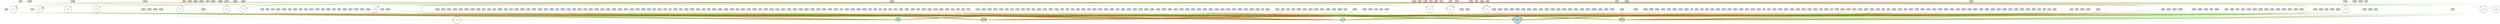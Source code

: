 digraph {
	node [fontsize=9 height=0.2 shape=circle width=0.2]
	x [fillcolor=lightgray shape=box style=filled]
	dx [fillcolor=lightgray shape=box style=filled]
	theta [fillcolor=lightgray shape=box style=filled]
	dtheta [fillcolor=lightgray shape=box style=filled]
	-5 [fillcolor=lightgray shape=box style=filled]
	-6 [fillcolor=lightgray shape=box style=filled]
	-7 [fillcolor=lightgray shape=box style=filled]
	-8 [fillcolor=lightgray shape=box style=filled]
	-9 [fillcolor=lightgray shape=box style=filled]
	-10 [fillcolor=lightgray shape=box style=filled]
	-11 [fillcolor=lightgray shape=box style=filled]
	-12 [fillcolor=lightgray shape=box style=filled]
	-13 [fillcolor=lightgray shape=box style=filled]
	-14 [fillcolor=lightgray shape=box style=filled]
	-15 [fillcolor=lightgray shape=box style=filled]
	-16 [fillcolor=lightgray shape=box style=filled]
	-17 [fillcolor=lightgray shape=box style=filled]
	-18 [fillcolor=lightgray shape=box style=filled]
	-19 [fillcolor=lightgray shape=box style=filled]
	-20 [fillcolor=lightgray shape=box style=filled]
	-21 [fillcolor=lightgray shape=box style=filled]
	-22 [fillcolor=lightgray shape=box style=filled]
	-23 [fillcolor=lightgray shape=box style=filled]
	-24 [fillcolor=lightgray shape=box style=filled]
	-25 [fillcolor=lightgray shape=box style=filled]
	-26 [fillcolor=lightgray shape=box style=filled]
	-27 [fillcolor=lightgray shape=box style=filled]
	-28 [fillcolor=lightgray shape=box style=filled]
	-29 [fillcolor=lightgray shape=box style=filled]
	-30 [fillcolor=lightgray shape=box style=filled]
	-31 [fillcolor=lightgray shape=box style=filled]
	-32 [fillcolor=lightgray shape=box style=filled]
	-33 [fillcolor=lightgray shape=box style=filled]
	-34 [fillcolor=lightgray shape=box style=filled]
	-35 [fillcolor=lightgray shape=box style=filled]
	-36 [fillcolor=lightgray shape=box style=filled]
	-37 [fillcolor=lightgray shape=box style=filled]
	-38 [fillcolor=lightgray shape=box style=filled]
	-39 [fillcolor=lightgray shape=box style=filled]
	-40 [fillcolor=lightgray shape=box style=filled]
	-41 [fillcolor=lightgray shape=box style=filled]
	-42 [fillcolor=lightgray shape=box style=filled]
	-43 [fillcolor=lightgray shape=box style=filled]
	-44 [fillcolor=lightgray shape=box style=filled]
	-45 [fillcolor=lightgray shape=box style=filled]
	-46 [fillcolor=lightgray shape=box style=filled]
	-47 [fillcolor=lightgray shape=box style=filled]
	-48 [fillcolor=lightgray shape=box style=filled]
	-49 [fillcolor=lightgray shape=box style=filled]
	-50 [fillcolor=lightgray shape=box style=filled]
	-51 [fillcolor=lightgray shape=box style=filled]
	-52 [fillcolor=lightgray shape=box style=filled]
	-53 [fillcolor=lightgray shape=box style=filled]
	-54 [fillcolor=lightgray shape=box style=filled]
	-55 [fillcolor=lightgray shape=box style=filled]
	-56 [fillcolor=lightgray shape=box style=filled]
	-57 [fillcolor=lightgray shape=box style=filled]
	-58 [fillcolor=lightgray shape=box style=filled]
	-59 [fillcolor=lightgray shape=box style=filled]
	-60 [fillcolor=lightgray shape=box style=filled]
	-61 [fillcolor=lightgray shape=box style=filled]
	-62 [fillcolor=lightgray shape=box style=filled]
	-63 [fillcolor=lightgray shape=box style=filled]
	-64 [fillcolor=lightgray shape=box style=filled]
	-65 [fillcolor=lightgray shape=box style=filled]
	-66 [fillcolor=lightgray shape=box style=filled]
	-67 [fillcolor=lightgray shape=box style=filled]
	-68 [fillcolor=lightgray shape=box style=filled]
	-69 [fillcolor=lightgray shape=box style=filled]
	-70 [fillcolor=lightgray shape=box style=filled]
	-71 [fillcolor=lightgray shape=box style=filled]
	-72 [fillcolor=lightgray shape=box style=filled]
	-73 [fillcolor=lightgray shape=box style=filled]
	-74 [fillcolor=lightgray shape=box style=filled]
	-75 [fillcolor=lightgray shape=box style=filled]
	-76 [fillcolor=lightgray shape=box style=filled]
	-77 [fillcolor=lightgray shape=box style=filled]
	-78 [fillcolor=lightgray shape=box style=filled]
	-79 [fillcolor=lightgray shape=box style=filled]
	-80 [fillcolor=lightgray shape=box style=filled]
	-81 [fillcolor=lightgray shape=box style=filled]
	-82 [fillcolor=lightgray shape=box style=filled]
	-83 [fillcolor=lightgray shape=box style=filled]
	-84 [fillcolor=lightgray shape=box style=filled]
	-85 [fillcolor=lightgray shape=box style=filled]
	-86 [fillcolor=lightgray shape=box style=filled]
	-87 [fillcolor=lightgray shape=box style=filled]
	-88 [fillcolor=lightgray shape=box style=filled]
	-89 [fillcolor=lightgray shape=box style=filled]
	-90 [fillcolor=lightgray shape=box style=filled]
	-91 [fillcolor=lightgray shape=box style=filled]
	-92 [fillcolor=lightgray shape=box style=filled]
	-93 [fillcolor=lightgray shape=box style=filled]
	-94 [fillcolor=lightgray shape=box style=filled]
	-95 [fillcolor=lightgray shape=box style=filled]
	-96 [fillcolor=lightgray shape=box style=filled]
	-97 [fillcolor=lightgray shape=box style=filled]
	-98 [fillcolor=lightgray shape=box style=filled]
	-99 [fillcolor=lightgray shape=box style=filled]
	-100 [fillcolor=lightgray shape=box style=filled]
	-101 [fillcolor=lightgray shape=box style=filled]
	-102 [fillcolor=lightgray shape=box style=filled]
	-103 [fillcolor=lightgray shape=box style=filled]
	-104 [fillcolor=lightgray shape=box style=filled]
	-105 [fillcolor=lightgray shape=box style=filled]
	-106 [fillcolor=lightgray shape=box style=filled]
	-107 [fillcolor=lightgray shape=box style=filled]
	-108 [fillcolor=lightgray shape=box style=filled]
	-109 [fillcolor=lightgray shape=box style=filled]
	-110 [fillcolor=lightgray shape=box style=filled]
	-111 [fillcolor=lightgray shape=box style=filled]
	-112 [fillcolor=lightgray shape=box style=filled]
	-113 [fillcolor=lightgray shape=box style=filled]
	-114 [fillcolor=lightgray shape=box style=filled]
	-115 [fillcolor=lightgray shape=box style=filled]
	-116 [fillcolor=lightgray shape=box style=filled]
	-117 [fillcolor=lightgray shape=box style=filled]
	-118 [fillcolor=lightgray shape=box style=filled]
	-119 [fillcolor=lightgray shape=box style=filled]
	-120 [fillcolor=lightgray shape=box style=filled]
	-121 [fillcolor=lightgray shape=box style=filled]
	-122 [fillcolor=lightgray shape=box style=filled]
	-123 [fillcolor=lightgray shape=box style=filled]
	-124 [fillcolor=lightgray shape=box style=filled]
	-125 [fillcolor=lightgray shape=box style=filled]
	-126 [fillcolor=lightgray shape=box style=filled]
	-127 [fillcolor=lightgray shape=box style=filled]
	-128 [fillcolor=lightgray shape=box style=filled]
	-129 [fillcolor=lightgray shape=box style=filled]
	-130 [fillcolor=lightgray shape=box style=filled]
	-131 [fillcolor=lightgray shape=box style=filled]
	-132 [fillcolor=lightgray shape=box style=filled]
	-133 [fillcolor=lightgray shape=box style=filled]
	-134 [fillcolor=lightgray shape=box style=filled]
	-135 [fillcolor=lightgray shape=box style=filled]
	-136 [fillcolor=lightgray shape=box style=filled]
	-137 [fillcolor=lightgray shape=box style=filled]
	-138 [fillcolor=lightgray shape=box style=filled]
	-139 [fillcolor=lightgray shape=box style=filled]
	-140 [fillcolor=lightgray shape=box style=filled]
	-141 [fillcolor=lightgray shape=box style=filled]
	-142 [fillcolor=lightgray shape=box style=filled]
	-143 [fillcolor=lightgray shape=box style=filled]
	-144 [fillcolor=lightgray shape=box style=filled]
	-145 [fillcolor=lightgray shape=box style=filled]
	-146 [fillcolor=lightgray shape=box style=filled]
	-147 [fillcolor=lightgray shape=box style=filled]
	-148 [fillcolor=lightgray shape=box style=filled]
	-149 [fillcolor=lightgray shape=box style=filled]
	-150 [fillcolor=lightgray shape=box style=filled]
	-151 [fillcolor=lightgray shape=box style=filled]
	-152 [fillcolor=lightgray shape=box style=filled]
	-153 [fillcolor=lightgray shape=box style=filled]
	-154 [fillcolor=lightgray shape=box style=filled]
	-155 [fillcolor=lightgray shape=box style=filled]
	-156 [fillcolor=lightgray shape=box style=filled]
	-157 [fillcolor=lightgray shape=box style=filled]
	-158 [fillcolor=lightgray shape=box style=filled]
	-159 [fillcolor=lightgray shape=box style=filled]
	-160 [fillcolor=lightgray shape=box style=filled]
	-161 [fillcolor=lightgray shape=box style=filled]
	-162 [fillcolor=lightgray shape=box style=filled]
	-163 [fillcolor=lightgray shape=box style=filled]
	-164 [fillcolor=lightgray shape=box style=filled]
	-165 [fillcolor=lightgray shape=box style=filled]
	-166 [fillcolor=lightgray shape=box style=filled]
	-167 [fillcolor=lightgray shape=box style=filled]
	-168 [fillcolor=lightgray shape=box style=filled]
	-169 [fillcolor=lightgray shape=box style=filled]
	-170 [fillcolor=lightgray shape=box style=filled]
	-171 [fillcolor=lightgray shape=box style=filled]
	-172 [fillcolor=lightgray shape=box style=filled]
	-173 [fillcolor=lightgray shape=box style=filled]
	-174 [fillcolor=lightgray shape=box style=filled]
	-175 [fillcolor=lightgray shape=box style=filled]
	-176 [fillcolor=lightgray shape=box style=filled]
	-177 [fillcolor=lightgray shape=box style=filled]
	-178 [fillcolor=lightgray shape=box style=filled]
	-179 [fillcolor=lightgray shape=box style=filled]
	-180 [fillcolor=lightgray shape=box style=filled]
	-181 [fillcolor=lightgray shape=box style=filled]
	-182 [fillcolor=lightgray shape=box style=filled]
	-183 [fillcolor=lightgray shape=box style=filled]
	-184 [fillcolor=lightgray shape=box style=filled]
	-185 [fillcolor=lightgray shape=box style=filled]
	-186 [fillcolor=lightgray shape=box style=filled]
	-187 [fillcolor=lightgray shape=box style=filled]
	-188 [fillcolor=lightgray shape=box style=filled]
	-189 [fillcolor=lightgray shape=box style=filled]
	-190 [fillcolor=lightgray shape=box style=filled]
	-191 [fillcolor=lightgray shape=box style=filled]
	-192 [fillcolor=lightgray shape=box style=filled]
	-193 [fillcolor=lightgray shape=box style=filled]
	-194 [fillcolor=lightgray shape=box style=filled]
	-195 [fillcolor=lightgray shape=box style=filled]
	-196 [fillcolor=lightgray shape=box style=filled]
	-197 [fillcolor=lightgray shape=box style=filled]
	-198 [fillcolor=lightgray shape=box style=filled]
	-199 [fillcolor=lightgray shape=box style=filled]
	-200 [fillcolor=lightgray shape=box style=filled]
	-201 [fillcolor=lightgray shape=box style=filled]
	-202 [fillcolor=lightgray shape=box style=filled]
	-203 [fillcolor=lightgray shape=box style=filled]
	-204 [fillcolor=lightgray shape=box style=filled]
	-205 [fillcolor=lightgray shape=box style=filled]
	-206 [fillcolor=lightgray shape=box style=filled]
	-207 [fillcolor=lightgray shape=box style=filled]
	-208 [fillcolor=lightgray shape=box style=filled]
	-209 [fillcolor=lightgray shape=box style=filled]
	-210 [fillcolor=lightgray shape=box style=filled]
	-211 [fillcolor=lightgray shape=box style=filled]
	-212 [fillcolor=lightgray shape=box style=filled]
	-213 [fillcolor=lightgray shape=box style=filled]
	-214 [fillcolor=lightgray shape=box style=filled]
	-215 [fillcolor=lightgray shape=box style=filled]
	-216 [fillcolor=lightgray shape=box style=filled]
	-217 [fillcolor=lightgray shape=box style=filled]
	-218 [fillcolor=lightgray shape=box style=filled]
	-219 [fillcolor=lightgray shape=box style=filled]
	-220 [fillcolor=lightgray shape=box style=filled]
	-221 [fillcolor=lightgray shape=box style=filled]
	-222 [fillcolor=lightgray shape=box style=filled]
	-223 [fillcolor=lightgray shape=box style=filled]
	-224 [fillcolor=lightgray shape=box style=filled]
	-225 [fillcolor=lightgray shape=box style=filled]
	-226 [fillcolor=lightgray shape=box style=filled]
	-227 [fillcolor=lightgray shape=box style=filled]
	-228 [fillcolor=lightgray shape=box style=filled]
	-229 [fillcolor=lightgray shape=box style=filled]
	-230 [fillcolor=lightgray shape=box style=filled]
	-231 [fillcolor=lightgray shape=box style=filled]
	-232 [fillcolor=lightgray shape=box style=filled]
	-233 [fillcolor=lightgray shape=box style=filled]
	-234 [fillcolor=lightgray shape=box style=filled]
	-235 [fillcolor=lightgray shape=box style=filled]
	-236 [fillcolor=lightgray shape=box style=filled]
	-237 [fillcolor=lightgray shape=box style=filled]
	-238 [fillcolor=lightgray shape=box style=filled]
	-239 [fillcolor=lightgray shape=box style=filled]
	-240 [fillcolor=lightgray shape=box style=filled]
	-241 [fillcolor=lightgray shape=box style=filled]
	-242 [fillcolor=lightgray shape=box style=filled]
	-243 [fillcolor=lightgray shape=box style=filled]
	-244 [fillcolor=lightgray shape=box style=filled]
	-245 [fillcolor=lightgray shape=box style=filled]
	-246 [fillcolor=lightgray shape=box style=filled]
	-247 [fillcolor=lightgray shape=box style=filled]
	-248 [fillcolor=lightgray shape=box style=filled]
	-249 [fillcolor=lightgray shape=box style=filled]
	-250 [fillcolor=lightgray shape=box style=filled]
	-251 [fillcolor=lightgray shape=box style=filled]
	-252 [fillcolor=lightgray shape=box style=filled]
	-253 [fillcolor=lightgray shape=box style=filled]
	-254 [fillcolor=lightgray shape=box style=filled]
	-255 [fillcolor=lightgray shape=box style=filled]
	-256 [fillcolor=lightgray shape=box style=filled]
	-257 [fillcolor=lightgray shape=box style=filled]
	-258 [fillcolor=lightgray shape=box style=filled]
	-259 [fillcolor=lightgray shape=box style=filled]
	-260 [fillcolor=lightgray shape=box style=filled]
	-261 [fillcolor=lightgray shape=box style=filled]
	-262 [fillcolor=lightgray shape=box style=filled]
	-263 [fillcolor=lightgray shape=box style=filled]
	-264 [fillcolor=lightgray shape=box style=filled]
	-265 [fillcolor=lightgray shape=box style=filled]
	-266 [fillcolor=lightgray shape=box style=filled]
	-267 [fillcolor=lightgray shape=box style=filled]
	-268 [fillcolor=lightgray shape=box style=filled]
	-269 [fillcolor=lightgray shape=box style=filled]
	-270 [fillcolor=lightgray shape=box style=filled]
	-271 [fillcolor=lightgray shape=box style=filled]
	-272 [fillcolor=lightgray shape=box style=filled]
	-273 [fillcolor=lightgray shape=box style=filled]
	-274 [fillcolor=lightgray shape=box style=filled]
	-275 [fillcolor=lightgray shape=box style=filled]
	-276 [fillcolor=lightgray shape=box style=filled]
	-277 [fillcolor=lightgray shape=box style=filled]
	-278 [fillcolor=lightgray shape=box style=filled]
	-279 [fillcolor=lightgray shape=box style=filled]
	-280 [fillcolor=lightgray shape=box style=filled]
	-281 [fillcolor=lightgray shape=box style=filled]
	-282 [fillcolor=lightgray shape=box style=filled]
	-283 [fillcolor=lightgray shape=box style=filled]
	-284 [fillcolor=lightgray shape=box style=filled]
	-285 [fillcolor=lightgray shape=box style=filled]
	-286 [fillcolor=lightgray shape=box style=filled]
	-287 [fillcolor=lightgray shape=box style=filled]
	-288 [fillcolor=lightgray shape=box style=filled]
	-289 [fillcolor=lightgray shape=box style=filled]
	-290 [fillcolor=lightgray shape=box style=filled]
	-291 [fillcolor=lightgray shape=box style=filled]
	-292 [fillcolor=lightgray shape=box style=filled]
	-293 [fillcolor=lightgray shape=box style=filled]
	-294 [fillcolor=lightgray shape=box style=filled]
	-295 [fillcolor=lightgray shape=box style=filled]
	-296 [fillcolor=lightgray shape=box style=filled]
	-297 [fillcolor=lightgray shape=box style=filled]
	-298 [fillcolor=lightgray shape=box style=filled]
	-299 [fillcolor=lightgray shape=box style=filled]
	-300 [fillcolor=lightgray shape=box style=filled]
	-301 [fillcolor=lightgray shape=box style=filled]
	-302 [fillcolor=lightgray shape=box style=filled]
	-303 [fillcolor=lightgray shape=box style=filled]
	-304 [fillcolor=lightgray shape=box style=filled]
	-305 [fillcolor=lightgray shape=box style=filled]
	-306 [fillcolor=lightgray shape=box style=filled]
	-307 [fillcolor=lightgray shape=box style=filled]
	-308 [fillcolor=lightgray shape=box style=filled]
	-309 [fillcolor=lightgray shape=box style=filled]
	-310 [fillcolor=lightgray shape=box style=filled]
	-311 [fillcolor=lightgray shape=box style=filled]
	-312 [fillcolor=lightgray shape=box style=filled]
	-313 [fillcolor=lightgray shape=box style=filled]
	-314 [fillcolor=lightgray shape=box style=filled]
	-315 [fillcolor=lightgray shape=box style=filled]
	-316 [fillcolor=lightgray shape=box style=filled]
	-317 [fillcolor=lightgray shape=box style=filled]
	-318 [fillcolor=lightgray shape=box style=filled]
	-319 [fillcolor=lightgray shape=box style=filled]
	-320 [fillcolor=lightgray shape=box style=filled]
	-321 [fillcolor=lightgray shape=box style=filled]
	-322 [fillcolor=lightgray shape=box style=filled]
	-323 [fillcolor=lightgray shape=box style=filled]
	-324 [fillcolor=lightgray shape=box style=filled]
	-325 [fillcolor=lightgray shape=box style=filled]
	-326 [fillcolor=lightgray shape=box style=filled]
	-327 [fillcolor=lightgray shape=box style=filled]
	-328 [fillcolor=lightgray shape=box style=filled]
	-329 [fillcolor=lightgray shape=box style=filled]
	-330 [fillcolor=lightgray shape=box style=filled]
	-331 [fillcolor=lightgray shape=box style=filled]
	-332 [fillcolor=lightgray shape=box style=filled]
	-333 [fillcolor=lightgray shape=box style=filled]
	-334 [fillcolor=lightgray shape=box style=filled]
	-335 [fillcolor=lightgray shape=box style=filled]
	-336 [fillcolor=lightgray shape=box style=filled]
	-337 [fillcolor=lightgray shape=box style=filled]
	-338 [fillcolor=lightgray shape=box style=filled]
	-339 [fillcolor=lightgray shape=box style=filled]
	-340 [fillcolor=lightgray shape=box style=filled]
	-341 [fillcolor=lightgray shape=box style=filled]
	-342 [fillcolor=lightgray shape=box style=filled]
	-343 [fillcolor=lightgray shape=box style=filled]
	-344 [fillcolor=lightgray shape=box style=filled]
	-345 [fillcolor=lightgray shape=box style=filled]
	-346 [fillcolor=lightgray shape=box style=filled]
	-347 [fillcolor=lightgray shape=box style=filled]
	-348 [fillcolor=lightgray shape=box style=filled]
	-349 [fillcolor=lightgray shape=box style=filled]
	-350 [fillcolor=lightgray shape=box style=filled]
	-351 [fillcolor=lightgray shape=box style=filled]
	-352 [fillcolor=lightgray shape=box style=filled]
	-353 [fillcolor=lightgray shape=box style=filled]
	-354 [fillcolor=lightgray shape=box style=filled]
	-355 [fillcolor=lightgray shape=box style=filled]
	-356 [fillcolor=lightgray shape=box style=filled]
	-357 [fillcolor=lightgray shape=box style=filled]
	-358 [fillcolor=lightgray shape=box style=filled]
	-359 [fillcolor=lightgray shape=box style=filled]
	-360 [fillcolor=lightgray shape=box style=filled]
	-361 [fillcolor=lightgray shape=box style=filled]
	-362 [fillcolor=lightgray shape=box style=filled]
	-363 [fillcolor=lightgray shape=box style=filled]
	-364 [fillcolor=lightgray shape=box style=filled]
	control [fillcolor=lightblue style=filled]
	1 [fillcolor=lightblue style=filled]
	2 [fillcolor=lightblue style=filled]
	3 [fillcolor=lightblue style=filled]
	4 [fillcolor=lightblue style=filled]
	13571 [fillcolor=white style=filled]
	13853 [fillcolor=white style=filled]
	13608 [fillcolor=white style=filled]
	11309 [fillcolor=white style=filled]
	12730 [fillcolor=white style=filled]
	12227 [fillcolor=white style=filled]
	13638 [fillcolor=white style=filled]
	11484 [fillcolor=white style=filled]
	13537 [fillcolor=white style=filled]
	13804 [fillcolor=white style=filled]
	13680 [fillcolor=white style=filled]
	11761 [fillcolor=white style=filled]
	10610 [fillcolor=white style=filled]
	13300 [fillcolor=white style=filled]
	12407 [fillcolor=white style=filled]
	x -> control [color=green penwidth=0.14010421118531546 style=solid]
	x -> 1 [color=green penwidth=0.1425497915988262 style=dotted]
	x -> 2 [color=green penwidth=0.20240241067221787 style=dotted]
	x -> 3 [color=green penwidth=0.36369576379526736 style=dotted]
	x -> 4 [color=red penwidth=0.6933459206576204 style=dotted]
	dx -> control [color=red penwidth=0.35228949842733437 style=dotted]
	dx -> 1 [color=green penwidth=0.9328316059985792 style=solid]
	dx -> 2 [color=green penwidth=0.1763341673839985 style=dotted]
	dx -> 3 [color=green penwidth=0.46020758924315497 style=solid]
	theta -> control [color=red penwidth=0.11746840617994006 style=solid]
	theta -> 1 [color=green penwidth=0.2445959234833035 style=solid]
	theta -> 2 [color=red penwidth=0.32928060066140097 style=solid]
	theta -> 4 [color=green penwidth=0.15198598620610915 style=solid]
	dtheta -> control [color=red penwidth=0.21112111548618306 style=solid]
	dtheta -> 1 [color=green penwidth=0.35759490515765524 style=dotted]
	dtheta -> 2 [color=green penwidth=0.21245150606074054 style=solid]
	dtheta -> 3 [color=red penwidth=0.23050678875275135 style=solid]
	dtheta -> 4 [color=green penwidth=0.692408103065037 style=solid]
	-5 -> 1 [color=red penwidth=0.17463597312207657 style=solid]
	-5 -> 2 [color=green penwidth=0.4038425821901179 style=dotted]
	-5 -> 3 [color=red penwidth=0.2583958995849144 style=dotted]
	-6 -> 1 [color=green penwidth=0.5181484288044451 style=dotted]
	-6 -> 2 [color=red penwidth=0.4072199337798189 style=solid]
	-6 -> 3 [color=green penwidth=0.5067449811082801 style=dotted]
	-6 -> 4 [color=green penwidth=0.9802644492934096 style=solid]
	-7 -> control [color=green penwidth=0.45375021455848485 style=solid]
	-7 -> 2 [color=green penwidth=0.180673927299269 style=dotted]
	-7 -> 3 [color=red penwidth=0.5256316942532868 style=solid]
	-7 -> 4 [color=green penwidth=0.2754369391966567 style=solid]
	-8 -> control [color=red penwidth=0.48045228380716565 style=dotted]
	-8 -> 2 [color=red penwidth=0.16766460858779275 style=dotted]
	-9 -> 1 [color=green penwidth=0.2753488173223706 style=solid]
	-9 -> 3 [color=green penwidth=0.16302740229775714 style=dotted]
	-9 -> 4 [color=red penwidth=0.46069289229196175 style=dotted]
	-10 -> control [color=green penwidth=0.6428626788433813 style=dotted]
	-10 -> 1 [color=green penwidth=0.17556783346343943 style=solid]
	-10 -> 2 [color=red penwidth=0.7966502266685861 style=solid]
	-10 -> 3 [color=red penwidth=0.38160732041845347 style=solid]
	-10 -> 4 [color=red penwidth=0.12023242723132899 style=dotted]
	-11 -> 4 [color=red penwidth=0.39491493682570555 style=dotted]
	-12 -> 1 [color=green penwidth=0.32153312386649036 style=solid]
	-12 -> 3 [color=red penwidth=0.6803576207483238 style=solid]
	-12 -> 4 [color=red penwidth=0.5896128690242994 style=dotted]
	-13 -> control [color=red penwidth=0.9374631271826356 style=solid]
	-13 -> 1 [color=red penwidth=1.0992542559092868 style=solid]
	-13 -> 2 [color=red penwidth=0.17871249473240935 style=solid]
	-13 -> 3 [color=green penwidth=0.18968015446344705 style=dotted]
	-14 -> control [color=red penwidth=0.34552800771148556 style=solid]
	-14 -> 1 [color=green penwidth=0.3027405059958822 style=solid]
	-14 -> 2 [color=green penwidth=0.29511340408856723 style=dotted]
	-14 -> 4 [color=red penwidth=0.32660359746327383 style=dotted]
	-15 -> 1 [color=red penwidth=0.1624425707213078 style=dotted]
	-15 -> 2 [color=green penwidth=0.28538199054858615 style=solid]
	-15 -> 3 [color=green penwidth=0.2746902173490257 style=solid]
	-16 -> control [color=red penwidth=0.5333190983586709 style=dotted]
	-16 -> 3 [color=red penwidth=0.306819091393726 style=dotted]
	-16 -> 4 [color=red penwidth=0.6993924225403652 style=solid]
	-17 -> control [color=red penwidth=0.1432193673911767 style=solid]
	-17 -> 1 [color=green penwidth=0.20714503323640127 style=solid]
	-17 -> 2 [color=green penwidth=0.18590463139254287 style=dotted]
	-17 -> 4 [color=red penwidth=0.6214527264460039 style=dotted]
	-18 -> 1 [color=green penwidth=0.22613462748015567 style=solid]
	-18 -> 2 [color=red penwidth=0.3360404132426804 style=dotted]
	-18 -> 4 [color=red penwidth=0.14734759765419056 style=dotted]
	-19 -> 3 [color=green penwidth=0.29235247032941775 style=solid]
	-21 -> control [color=red penwidth=1.0316531112619496 style=solid]
	-21 -> 1 [color=red penwidth=0.48226256636111053 style=dotted]
	-21 -> 2 [color=red penwidth=0.19274942670227108 style=dotted]
	-21 -> 3 [color=red penwidth=0.46403414080521377 style=solid]
	-21 -> 4 [color=red penwidth=0.30043158297902384 style=solid]
	-22 -> control [color=green penwidth=0.2846366667760484 style=dotted]
	-22 -> 1 [color=green penwidth=0.4939429035685434 style=solid]
	-22 -> 2 [color=red penwidth=0.37459365857263316 style=solid]
	-22 -> 3 [color=green penwidth=0.36781703479349237 style=solid]
	-22 -> 4 [color=green penwidth=0.2726591703303717 style=dotted]
	-23 -> control [color=red penwidth=0.2646351007267798 style=dotted]
	-23 -> 1 [color=green penwidth=0.35332706790402635 style=solid]
	-23 -> 2 [color=red penwidth=0.24585735627077418 style=dotted]
	-23 -> 4 [color=red penwidth=1.1282099208821013 style=dotted]
	-24 -> control [color=red penwidth=0.22079100728816314 style=solid]
	-24 -> 1 [color=green penwidth=0.6626280453587762 style=dotted]
	-24 -> 2 [color=red penwidth=0.44263356230322404 style=solid]
	-24 -> 3 [color=red penwidth=0.18027054434163153 style=solid]
	-24 -> 4 [color=red penwidth=0.13553137401254506 style=dotted]
	-25 -> control [color=green penwidth=0.7980481689927375 style=solid]
	-25 -> 1 [color=red penwidth=1.1334709600476889 style=solid]
	-25 -> 2 [color=red penwidth=0.36262534984538064 style=solid]
	-25 -> 3 [color=red penwidth=0.5173652688022858 style=dotted]
	-26 -> 2 [color=red penwidth=0.25688407619980547 style=solid]
	-26 -> 4 [color=red penwidth=0.24458159765747092 style=solid]
	-27 -> control [color=red penwidth=0.2558369116684671 style=solid]
	-27 -> 1 [color=red penwidth=0.4408229463663005 style=dotted]
	-27 -> 2 [color=green penwidth=0.5340939910231224 style=solid]
	-27 -> 3 [color=green penwidth=0.318363914617951 style=solid]
	-28 -> control [color=red penwidth=0.5150982236896281 style=solid]
	-28 -> 1 [color=red penwidth=0.15678298855245204 style=solid]
	-28 -> 2 [color=green penwidth=0.23931830560879824 style=solid]
	-28 -> 4 [color=green penwidth=0.5335354037623963 style=solid]
	-29 -> 2 [color=red penwidth=0.11995343929277363 style=dotted]
	-29 -> 3 [color=red penwidth=0.1803130693793099 style=dotted]
	-30 -> control [color=green penwidth=0.18052244754503294 style=solid]
	-30 -> 1 [color=red penwidth=0.4983804423841569 style=dotted]
	-30 -> 2 [color=red penwidth=0.26670673334131634 style=solid]
	-30 -> 3 [color=red penwidth=0.3202932460209794 style=solid]
	-30 -> 4 [color=green penwidth=0.12072682346823632 style=dotted]
	-31 -> 1 [color=red penwidth=0.3911201084073721 style=solid]
	-31 -> 2 [color=red penwidth=0.3945453984401508 style=solid]
	-31 -> 4 [color=red penwidth=0.8456071829285637 style=dotted]
	-32 -> control [color=green penwidth=0.13930413071760017 style=solid]
	-32 -> 1 [color=red penwidth=0.5979615612512543 style=dotted]
	-32 -> 3 [color=red penwidth=0.4605919862379967 style=dotted]
	-32 -> 4 [color=red penwidth=0.5617878710701028 style=solid]
	-33 -> control [color=red penwidth=0.5580276614622156 style=dotted]
	-33 -> 1 [color=green penwidth=0.40243817137235904 style=solid]
	-34 -> 1 [color=green penwidth=0.1751713754809007 style=dotted]
	-34 -> 2 [color=green penwidth=0.1410775686382699 style=solid]
	-34 -> 3 [color=green penwidth=0.15368734175201748 style=dotted]
	-34 -> 4 [color=green penwidth=0.22178656058266394 style=solid]
	-35 -> 1 [color=green penwidth=0.37519911249707893 style=dotted]
	-35 -> 2 [color=green penwidth=0.18557400849921313 style=solid]
	-35 -> 3 [color=green penwidth=0.3933800841969498 style=dotted]
	-35 -> 4 [color=green penwidth=0.18771460107402332 style=solid]
	-36 -> 1 [color=red penwidth=0.24197771913218638 style=dotted]
	-36 -> 3 [color=green penwidth=0.19219949188435254 style=solid]
	-36 -> 4 [color=red penwidth=0.5393141522953524 style=solid]
	-37 -> control [color=green penwidth=0.19207894864320132 style=solid]
	-37 -> 1 [color=green penwidth=0.5256760330741003 style=solid]
	-37 -> 2 [color=red penwidth=0.25180285521682266 style=dotted]
	-37 -> 4 [color=red penwidth=0.4437344875930518 style=dotted]
	-38 -> control [color=green penwidth=1.0749395195924099 style=solid]
	-38 -> 2 [color=green penwidth=0.4561172709782826 style=solid]
	-38 -> 3 [color=green penwidth=0.40864624393939897 style=dotted]
	-39 -> control [color=red penwidth=0.21882096459317474 style=dotted]
	-39 -> 1 [color=red penwidth=0.6391802455805609 style=solid]
	-39 -> 2 [color=green penwidth=0.29162286079987665 style=dotted]
	-39 -> 3 [color=green penwidth=0.4138056821552314 style=dotted]
	-40 -> 1 [color=green penwidth=0.577837766277195 style=solid]
	-40 -> 3 [color=red penwidth=0.13101870946023753 style=solid]
	-40 -> 4 [color=red penwidth=0.12411259212866216 style=dotted]
	-41 -> control [color=red penwidth=0.4120214175608131 style=solid]
	-41 -> 1 [color=red penwidth=0.2323125511713258 style=dotted]
	-41 -> 2 [color=red penwidth=0.4488351009889573 style=solid]
	-41 -> 3 [color=green penwidth=0.22441921009126198 style=solid]
	-41 -> 4 [color=red penwidth=0.6943249864004494 style=dotted]
	-42 -> 2 [color=red penwidth=0.7263124708877943 style=dotted]
	-42 -> 3 [color=green penwidth=0.3238200307332207 style=dotted]
	-42 -> 4 [color=green penwidth=0.6091257646045205 style=dotted]
	-43 -> 1 [color=green penwidth=0.28948467894605 style=solid]
	-43 -> 3 [color=green penwidth=0.12628055888484593 style=dotted]
	-43 -> 4 [color=green penwidth=0.13679577493179979 style=solid]
	-44 -> control [color=red penwidth=0.9427251802636168 style=dotted]
	-44 -> 1 [color=red penwidth=0.1281391465598625 style=solid]
	-44 -> 4 [color=red penwidth=0.33317658906646197 style=dotted]
	-45 -> 1 [color=green penwidth=0.14535494867563922 style=dotted]
	-45 -> 2 [color=green penwidth=0.2075623008543468 style=dotted]
	-45 -> 3 [color=green penwidth=0.690321070328352 style=solid]
	-45 -> 4 [color=red penwidth=0.43085545041690365 style=solid]
	-46 -> control [color=green penwidth=0.5248883497741359 style=solid]
	-46 -> 1 [color=red penwidth=0.13787564365505478 style=dotted]
	-46 -> 2 [color=green penwidth=0.3464150483057152 style=dotted]
	-46 -> 3 [color=green penwidth=0.37459329342814185 style=solid]
	-47 -> control [color=red penwidth=0.3262240488426803 style=solid]
	-47 -> 3 [color=green penwidth=0.3176582170242307 style=dotted]
	-47 -> 4 [color=green penwidth=0.7278303349674953 style=solid]
	-48 -> control [color=red penwidth=0.17501650363922502 style=solid]
	-48 -> 1 [color=red penwidth=0.1331748831097973 style=solid]
	-48 -> 2 [color=red penwidth=0.47794612632249833 style=dotted]
	-48 -> 3 [color=red penwidth=0.4772509350437155 style=solid]
	-48 -> 4 [color=red penwidth=0.8071032649716608 style=dotted]
	-49 -> control [color=green penwidth=0.2720006707181175 style=solid]
	-49 -> 3 [color=green penwidth=0.3387513974838253 style=dotted]
	-50 -> control [color=red penwidth=0.5148311021154449 style=solid]
	-50 -> 1 [color=red penwidth=0.39767881418900586 style=solid]
	-50 -> 2 [color=green penwidth=0.509805839507065 style=solid]
	-50 -> 3 [color=green penwidth=0.2827548477191754 style=dotted]
	-50 -> 4 [color=green penwidth=0.4221068130678651 style=solid]
	-51 -> control [color=green penwidth=0.14376020007692747 style=solid]
	-51 -> 1 [color=red penwidth=0.6313631253195343 style=dotted]
	-51 -> 4 [color=red penwidth=0.3241468897142677 style=dotted]
	-52 -> control [color=green penwidth=0.45813981351628796 style=dotted]
	-52 -> 1 [color=red penwidth=0.31343901987757816 style=dotted]
	-52 -> 4 [color=green penwidth=0.33814271762488735 style=solid]
	-53 -> control [color=red penwidth=0.3844379897235798 style=dotted]
	-53 -> 1 [color=red penwidth=0.7092006389886004 style=dotted]
	-53 -> 3 [color=green penwidth=1.0176423316280274 style=dotted]
	-53 -> 4 [color=green penwidth=0.20987894854164713 style=solid]
	-54 -> control [color=red penwidth=0.3596980983376784 style=dotted]
	-54 -> 1 [color=red penwidth=0.11315478781399269 style=dotted]
	-54 -> 2 [color=green penwidth=0.2000958304632379 style=dotted]
	-54 -> 3 [color=green penwidth=0.13479395439516534 style=solid]
	-54 -> 4 [color=red penwidth=0.5770365578551486 style=dotted]
	-55 -> control [color=red penwidth=0.4206969464932072 style=solid]
	-55 -> 1 [color=green penwidth=0.5228450029749285 style=dotted]
	-55 -> 2 [color=green penwidth=0.13647119927624426 style=solid]
	-55 -> 3 [color=green penwidth=0.3371004927415391 style=solid]
	-56 -> control [color=red penwidth=0.13097926162389353 style=dotted]
	-56 -> 1 [color=red penwidth=1.0426613530915683 style=solid]
	-56 -> 2 [color=green penwidth=0.20046073044095813 style=dotted]
	-56 -> 3 [color=green penwidth=0.610806868502214 style=dotted]
	-56 -> 4 [color=red penwidth=0.10907202070158577 style=solid]
	-57 -> control [color=green penwidth=0.1359529145489179 style=solid]
	-57 -> 2 [color=green penwidth=0.11676765075989504 style=dotted]
	-57 -> 4 [color=green penwidth=0.2742507728026647 style=solid]
	-58 -> control [color=green penwidth=0.23064788500712036 style=solid]
	-58 -> 1 [color=green penwidth=0.6273133208827942 style=solid]
	-58 -> 3 [color=green penwidth=0.2892375721743439 style=dotted]
	-58 -> 4 [color=red penwidth=0.14548794519689018 style=dotted]
	-59 -> control [color=green penwidth=0.6274678335885534 style=dotted]
	-59 -> 1 [color=green penwidth=1.1323035627151206 style=dotted]
	-59 -> 3 [color=green penwidth=0.17722118413149585 style=solid]
	-60 -> control [color=green penwidth=0.49472505690946844 style=dotted]
	-60 -> 1 [color=green penwidth=0.2209708912719741 style=solid]
	-60 -> 2 [color=green penwidth=0.81610615196277 style=solid]
	-61 -> 1 [color=red penwidth=0.37552342005919015 style=solid]
	-61 -> 2 [color=green penwidth=0.2773006269880267 style=dotted]
	-62 -> 1 [color=red penwidth=0.4118903602483184 style=dotted]
	-62 -> 2 [color=green penwidth=0.11658909778742926 style=solid]
	-62 -> 3 [color=green penwidth=0.21826633117225513 style=solid]
	-62 -> 4 [color=red penwidth=0.6424257596875471 style=dotted]
	-63 -> control [color=green penwidth=0.540616652465678 style=dotted]
	-63 -> 1 [color=red penwidth=0.22128154498323277 style=dotted]
	-63 -> 2 [color=red penwidth=0.15885305232701674 style=dotted]
	-63 -> 3 [color=green penwidth=0.487571329870499 style=solid]
	-63 -> 4 [color=green penwidth=0.35464977215109605 style=dotted]
	-64 -> 1 [color=red penwidth=0.2489572142875873 style=dotted]
	-64 -> 3 [color=red penwidth=0.3994053149122747 style=dotted]
	-65 -> control [color=red penwidth=0.6821804891632627 style=dotted]
	-65 -> 1 [color=red penwidth=0.3416058234904312 style=dotted]
	-65 -> 3 [color=red penwidth=0.3276198166268323 style=solid]
	-65 -> 4 [color=green penwidth=0.1113851414917214 style=solid]
	-66 -> 2 [color=green penwidth=0.6875351858657848 style=solid]
	-66 -> 3 [color=red penwidth=0.5715634068190201 style=dotted]
	-66 -> 4 [color=green penwidth=0.18802753773032385 style=dotted]
	-67 -> control [color=red penwidth=0.13230297303925947 style=solid]
	-67 -> 1 [color=red penwidth=0.12613902673499555 style=dotted]
	-67 -> 4 [color=green penwidth=0.34121632103984567 style=solid]
	-68 -> control [color=red penwidth=0.141171140909235 style=solid]
	-68 -> 2 [color=red penwidth=0.22718336200611455 style=dotted]
	-68 -> 3 [color=green penwidth=0.2842051128350987 style=solid]
	-68 -> 4 [color=green penwidth=0.18991643325930135 style=solid]
	-69 -> control [color=green penwidth=0.6175864001844457 style=dotted]
	-69 -> 1 [color=red penwidth=0.15478678749665786 style=dotted]
	-69 -> 3 [color=red penwidth=0.2596507978720377 style=solid]
	-69 -> 4 [color=red penwidth=0.38576728090934376 style=dotted]
	-70 -> control [color=red penwidth=0.44795909193087846 style=dotted]
	-70 -> 1 [color=green penwidth=0.9174043843793077 style=dotted]
	-70 -> 3 [color=red penwidth=0.4139471456706758 style=dotted]
	-70 -> 4 [color=green penwidth=0.6034583876270284 style=dotted]
	-71 -> control [color=red penwidth=0.12135167455043783 style=solid]
	-71 -> 2 [color=green penwidth=0.311066375290942 style=dotted]
	-71 -> 4 [color=green penwidth=0.22642565175824736 style=dotted]
	-72 -> 2 [color=red penwidth=0.23150912356035466 style=solid]
	-72 -> 4 [color=red penwidth=0.2237746870854821 style=dotted]
	-73 -> control [color=green penwidth=0.5435219146781451 style=dotted]
	-73 -> 2 [color=red penwidth=0.7999480038071006 style=solid]
	-73 -> 3 [color=green penwidth=0.30160415734127544 style=solid]
	-73 -> 4 [color=red penwidth=0.10899063008095006 style=dotted]
	-74 -> control [color=red penwidth=0.45776435362079015 style=solid]
	-74 -> 1 [color=green penwidth=0.2875800795938339 style=solid]
	-74 -> 2 [color=red penwidth=0.428159488422998 style=solid]
	-74 -> 4 [color=green penwidth=0.1677958049974531 style=solid]
	-75 -> 1 [color=red penwidth=0.15924520543859794 style=dotted]
	-75 -> 2 [color=green penwidth=0.18321803145799795 style=solid]
	-75 -> 4 [color=red penwidth=0.35906905928945676 style=dotted]
	-76 -> control [color=red penwidth=0.571799101250081 style=solid]
	-76 -> 1 [color=green penwidth=1.9386827532526365 style=solid]
	-76 -> 2 [color=red penwidth=0.40218950417606725 style=dotted]
	-76 -> 4 [color=red penwidth=0.6927457243253409 style=dotted]
	-77 -> 1 [color=green penwidth=0.2601268256212872 style=solid]
	-77 -> 2 [color=green penwidth=0.35231617524332715 style=solid]
	-77 -> 3 [color=red penwidth=0.2615482182509895 style=dotted]
	-77 -> 4 [color=green penwidth=0.11534908384073446 style=dotted]
	-78 -> 1 [color=green penwidth=0.3528869603824387 style=solid]
	-78 -> 2 [color=red penwidth=0.1184268597537155 style=solid]
	-78 -> 3 [color=red penwidth=0.14728173957863547 style=dotted]
	-78 -> 4 [color=green penwidth=0.15204769759413056 style=solid]
	-79 -> control [color=red penwidth=0.5247671698881754 style=solid]
	-79 -> 1 [color=red penwidth=0.24569636485806653 style=solid]
	-79 -> 2 [color=red penwidth=0.2503107280581678 style=solid]
	-79 -> 3 [color=green penwidth=0.4487691703366099 style=dotted]
	-80 -> control [color=red penwidth=0.5487744637165484 style=solid]
	-80 -> 2 [color=red penwidth=0.3567642833257172 style=dotted]
	-80 -> 3 [color=green penwidth=0.19727347869895467 style=solid]
	-80 -> 4 [color=green penwidth=0.32076120061994473 style=dotted]
	-81 -> control [color=red penwidth=0.47359470123778635 style=dotted]
	-81 -> 1 [color=red penwidth=0.11576393996887645 style=dotted]
	-81 -> 2 [color=green penwidth=0.23792289169193404 style=dotted]
	-82 -> 1 [color=green penwidth=0.3258758637194705 style=dotted]
	-82 -> 2 [color=red penwidth=0.24574576094501552 style=solid]
	-82 -> 3 [color=red penwidth=0.4840551416345562 style=dotted]
	-83 -> 4 [color=green penwidth=0.11578238698142208 style=dotted]
	-84 -> control [color=red penwidth=1.084247596588585 style=dotted]
	-84 -> 1 [color=red penwidth=0.337871609305607 style=dotted]
	-84 -> 2 [color=green penwidth=0.1760310388371289 style=dotted]
	-84 -> 3 [color=green penwidth=0.21938070939460447 style=dotted]
	-85 -> control [color=green penwidth=0.9356334263173082 style=solid]
	-85 -> 1 [color=green penwidth=0.6397398912484832 style=dotted]
	-85 -> 2 [color=green penwidth=0.11379963738129564 style=solid]
	-85 -> 4 [color=green penwidth=0.10137605881693396 style=dotted]
	-86 -> control [color=red penwidth=0.30853022003934766 style=solid]
	-86 -> 3 [color=red penwidth=0.4013457184963358 style=solid]
	-86 -> 4 [color=green penwidth=0.41562378128510247 style=dotted]
	-87 -> control [color=red penwidth=0.16002471905842483 style=solid]
	-87 -> 2 [color=red penwidth=0.15137182135512156 style=solid]
	-87 -> 4 [color=red penwidth=0.29986062875572184 style=dotted]
	-88 -> control [color=green penwidth=0.14290195442149123 style=dotted]
	-88 -> 1 [color=red penwidth=0.43319683347355564 style=solid]
	-88 -> 3 [color=green penwidth=0.3492430396632037 style=dotted]
	-88 -> 4 [color=red penwidth=0.10829418124910803 style=solid]
	-89 -> control [color=green penwidth=0.3235682559752853 style=dotted]
	-89 -> 1 [color=red penwidth=0.4774912325687197 style=solid]
	-89 -> 3 [color=green penwidth=0.5359630313517527 style=dotted]
	-90 -> control [color=green penwidth=0.33063271537738326 style=solid]
	-90 -> 1 [color=green penwidth=0.1845739738957947 style=solid]
	-90 -> 2 [color=red penwidth=0.10581989484804631 style=dotted]
	-90 -> 3 [color=green penwidth=0.37304795262592505 style=dotted]
	-90 -> 4 [color=green penwidth=0.24304040194048512 style=solid]
	-91 -> control [color=green penwidth=0.17776818469930217 style=dotted]
	-91 -> 1 [color=green penwidth=0.2393097883229231 style=solid]
	-91 -> 2 [color=green penwidth=0.28739891997371864 style=solid]
	-91 -> 3 [color=red penwidth=0.5664568175130585 style=dotted]
	-92 -> 1 [color=green penwidth=0.3398489881920071 style=solid]
	-92 -> 2 [color=red penwidth=0.6728063976083555 style=solid]
	-92 -> 4 [color=green penwidth=0.3328855277630933 style=solid]
	-93 -> 1 [color=red penwidth=0.3784737519675788 style=dotted]
	-93 -> 2 [color=green penwidth=0.14172277361280566 style=solid]
	-93 -> 4 [color=red penwidth=0.13839934874805565 style=solid]
	-94 -> control [color=green penwidth=0.2188227248246165 style=solid]
	-94 -> 1 [color=green penwidth=0.37856332329782183 style=dotted]
	-94 -> 3 [color=red penwidth=0.30943180506782175 style=dotted]
	-94 -> 4 [color=green penwidth=0.24483772850328817 style=solid]
	-95 -> control [color=red penwidth=0.8417875474253139 style=solid]
	-95 -> 2 [color=red penwidth=0.2898839068037986 style=dotted]
	-95 -> 3 [color=green penwidth=0.18756086145295867 style=dotted]
	-95 -> 4 [color=red penwidth=0.3331174712108947 style=solid]
	-96 -> control [color=green penwidth=0.19300727167567877 style=solid]
	-96 -> 1 [color=green penwidth=0.12021122423577386 style=dotted]
	-96 -> 2 [color=green penwidth=0.35068340646350293 style=dotted]
	-96 -> 4 [color=green penwidth=0.5792969135217543 style=dotted]
	-97 -> control [color=red penwidth=0.4601192918535446 style=dotted]
	-97 -> 1 [color=green penwidth=0.5299437012486332 style=solid]
	-97 -> 2 [color=red penwidth=0.263541694321756 style=dotted]
	-98 -> control [color=green penwidth=0.17610046163726178 style=solid]
	-98 -> 3 [color=green penwidth=0.12809839624490926 style=dotted]
	-99 -> control [color=green penwidth=0.454817243036435 style=solid]
	-99 -> 1 [color=green penwidth=0.27259010113454407 style=dotted]
	-99 -> 2 [color=green penwidth=0.3157193435575823 style=dotted]
	-100 -> control [color=green penwidth=0.2350877874366157 style=solid]
	-100 -> 1 [color=green penwidth=0.49691590616920933 style=dotted]
	-100 -> 2 [color=green penwidth=0.46570492245642814 style=dotted]
	-100 -> 3 [color=green penwidth=0.27835263745448585 style=solid]
	-100 -> 4 [color=red penwidth=0.46925330487922623 style=dotted]
	-101 -> 1 [color=green penwidth=0.17597332319024178 style=dotted]
	-101 -> 2 [color=red penwidth=0.5211990207781284 style=dotted]
	-101 -> 3 [color=green penwidth=0.3641368124761948 style=solid]
	-101 -> 4 [color=red penwidth=0.49869140406594936 style=solid]
	-102 -> 1 [color=green penwidth=0.3521269086115193 style=dotted]
	-102 -> 2 [color=green penwidth=0.28161234344634406 style=dotted]
	-102 -> 3 [color=red penwidth=0.24484693134079236 style=solid]
	-103 -> 1 [color=green penwidth=0.20015226738440198 style=solid]
	-103 -> 3 [color=green penwidth=0.2687687381983879 style=dotted]
	-103 -> 4 [color=red penwidth=0.28698587693840916 style=dotted]
	-104 -> control [color=red penwidth=0.25219562676068175 style=solid]
	-104 -> 1 [color=red penwidth=0.16996409822342276 style=solid]
	-104 -> 2 [color=green penwidth=0.6186390464378558 style=solid]
	-105 -> control [color=green penwidth=0.13764094074484148 style=solid]
	-105 -> 1 [color=green penwidth=0.45858722782430095 style=solid]
	-105 -> 2 [color=green penwidth=1.224974499991926 style=solid]
	-105 -> 3 [color=green penwidth=0.1685184142448837 style=solid]
	-105 -> 4 [color=red penwidth=0.28332974893109647 style=dotted]
	-106 -> control [color=green penwidth=0.332772655906312 style=solid]
	-106 -> 2 [color=red penwidth=0.5263578830614327 style=dotted]
	-106 -> 3 [color=red penwidth=0.5811935282839606 style=solid]
	-106 -> 4 [color=green penwidth=0.35334456913103474 style=dotted]
	-107 -> control [color=red penwidth=0.1477706463631666 style=dotted]
	-107 -> 1 [color=green penwidth=0.2646578835580916 style=dotted]
	-107 -> 2 [color=red penwidth=0.4626911084719314 style=solid]
	-107 -> 3 [color=red penwidth=0.17597697269754675 style=solid]
	-107 -> 4 [color=red penwidth=0.41058297937283583 style=solid]
	-108 -> 1 [color=green penwidth=0.4503951645980341 style=solid]
	-108 -> 2 [color=red penwidth=0.1284361268353579 style=dotted]
	-108 -> 4 [color=green penwidth=0.607460597782701 style=solid]
	-109 -> control [color=green penwidth=0.7383619090275634 style=solid]
	-109 -> 1 [color=red penwidth=0.9311209351203995 style=solid]
	-109 -> 2 [color=red penwidth=0.2894197944741162 style=solid]
	-109 -> 3 [color=green penwidth=1.144927230513228 style=solid]
	-110 -> control [color=red penwidth=0.3675144618592412 style=dotted]
	-110 -> 1 [color=green penwidth=0.14230537306294955 style=dotted]
	-110 -> 2 [color=red penwidth=0.5113561445166047 style=solid]
	-110 -> 3 [color=red penwidth=0.4198902753526442 style=dotted]
	-111 -> control [color=red penwidth=0.14028882066697057 style=solid]
	-111 -> 2 [color=red penwidth=0.7433140334770757 style=dotted]
	-111 -> 4 [color=green penwidth=0.15300277439917842 style=solid]
	-112 -> control [color=red penwidth=0.32689542268675975 style=solid]
	-112 -> 1 [color=red penwidth=0.26987456224822504 style=dotted]
	-112 -> 2 [color=green penwidth=1.1361026498908118 style=dotted]
	-112 -> 3 [color=red penwidth=0.13841873789447895 style=dotted]
	-112 -> 4 [color=green penwidth=0.1028876818656275 style=solid]
	-113 -> control [color=red penwidth=0.3344973410487249 style=dotted]
	-113 -> 2 [color=red penwidth=0.771178651408933 style=dotted]
	-113 -> 3 [color=red penwidth=0.27901321424867853 style=dotted]
	-114 -> control [color=red penwidth=0.18219209958174026 style=dotted]
	-114 -> 3 [color=red penwidth=0.4119339838873656 style=dotted]
	-114 -> 4 [color=red penwidth=0.29094321585709026 style=solid]
	-115 -> control [color=red penwidth=0.23590515266952974 style=solid]
	-115 -> 1 [color=green penwidth=0.11238174819375524 style=solid]
	-115 -> 2 [color=red penwidth=0.13893983810931781 style=solid]
	-115 -> 3 [color=green penwidth=0.3613985883546277 style=dotted]
	-115 -> 4 [color=green penwidth=0.1005923311557181 style=dotted]
	-116 -> 1 [color=red penwidth=0.37261709862682 style=dotted]
	-116 -> 2 [color=red penwidth=0.40699790237366584 style=solid]
	-116 -> 3 [color=red penwidth=0.21072945048535396 style=solid]
	-117 -> 1 [color=red penwidth=0.16149405288062374 style=solid]
	-117 -> 3 [color=green penwidth=0.3725014978118948 style=dotted]
	-117 -> 4 [color=red penwidth=0.5536270596804099 style=solid]
	-118 -> control [color=green penwidth=0.3741105409633747 style=dotted]
	-118 -> 1 [color=green penwidth=0.3762438851917541 style=solid]
	-118 -> 2 [color=green penwidth=0.13396623601087454 style=dotted]
	-118 -> 4 [color=red penwidth=0.42952734646229285 style=solid]
	-119 -> control [color=green penwidth=0.37306596650264345 style=solid]
	-119 -> 1 [color=red penwidth=0.501690456147373 style=dotted]
	-119 -> 2 [color=red penwidth=0.5275957279855431 style=dotted]
	-119 -> 4 [color=red penwidth=0.17090747958480068 style=solid]
	-120 -> control [color=green penwidth=0.41391314472579366 style=solid]
	-120 -> 2 [color=red penwidth=0.12984163140610971 style=solid]
	-120 -> 3 [color=red penwidth=0.13063539035731955 style=solid]
	-121 -> control [color=red penwidth=0.28522137637330514 style=dotted]
	-121 -> 2 [color=green penwidth=0.4828383157274905 style=solid]
	-121 -> 4 [color=red penwidth=0.3784802808251474 style=solid]
	-122 -> control [color=red penwidth=0.2924597128549016 style=dotted]
	-122 -> 2 [color=red penwidth=0.24435913039849924 style=solid]
	-122 -> 3 [color=red penwidth=0.11171653298217428 style=dotted]
	-123 -> control [color=red penwidth=0.11770864946505194 style=solid]
	-123 -> 1 [color=green penwidth=0.5458541301941445 style=dotted]
	-123 -> 2 [color=red penwidth=0.34910598975371376 style=solid]
	-123 -> 3 [color=green penwidth=0.4147335964955663 style=dotted]
	-123 -> 4 [color=green penwidth=0.27370284541061246 style=solid]
	-124 -> control [color=red penwidth=0.2394716909915137 style=solid]
	-124 -> 2 [color=red penwidth=0.27303344450755407 style=solid]
	-124 -> 3 [color=red penwidth=0.19202743383637316 style=solid]
	-124 -> 4 [color=red penwidth=0.38942138860821274 style=dotted]
	-125 -> 1 [color=red penwidth=0.5020986922984788 style=solid]
	-125 -> 2 [color=red penwidth=0.37695224833241703 style=dotted]
	-125 -> 3 [color=green penwidth=0.10779660592922946 style=dotted]
	-126 -> control [color=red penwidth=0.23973733380162288 style=solid]
	-126 -> 1 [color=green penwidth=0.18027564330103757 style=solid]
	-126 -> 2 [color=red penwidth=0.418082611853986 style=solid]
	-126 -> 3 [color=red penwidth=0.14308586272807683 style=solid]
	-126 -> 4 [color=green penwidth=0.4831601143668791 style=solid]
	-127 -> control [color=green penwidth=0.10305475732069996 style=solid]
	-127 -> 2 [color=red penwidth=0.5052913473045357 style=solid]
	-127 -> 3 [color=red penwidth=0.3770783136458371 style=solid]
	-127 -> 4 [color=green penwidth=0.45340063149179066 style=dotted]
	-128 -> 1 [color=red penwidth=0.736801011544119 style=solid]
	-128 -> 2 [color=green penwidth=0.37507112993339564 style=dotted]
	-128 -> 3 [color=red penwidth=0.23107096562363025 style=solid]
	-128 -> 4 [color=red penwidth=0.3186262771569961 style=solid]
	-129 -> control [color=red penwidth=0.2974513799363581 style=solid]
	-129 -> 1 [color=red penwidth=0.22427449798985422 style=dotted]
	-129 -> 2 [color=red penwidth=0.3282859277800885 style=solid]
	-129 -> 4 [color=green penwidth=0.16488530404867507 style=dotted]
	-130 -> control [color=red penwidth=0.8841057456384479 style=dotted]
	-130 -> 1 [color=red penwidth=0.3110637072289975 style=solid]
	-130 -> 3 [color=red penwidth=0.35206461520976773 style=dotted]
	-130 -> 4 [color=green penwidth=0.32006493877290987 style=solid]
	-131 -> control [color=red penwidth=0.7439884102264773 style=solid]
	-131 -> 1 [color=red penwidth=0.31457352739473277 style=solid]
	-131 -> 3 [color=red penwidth=0.2306757498350343 style=dotted]
	-131 -> 4 [color=red penwidth=0.5331899329673929 style=solid]
	-132 -> control [color=green penwidth=0.4795414082851355 style=solid]
	-132 -> 1 [color=green penwidth=0.3511281464669149 style=dotted]
	-132 -> 2 [color=red penwidth=0.8660034927697104 style=solid]
	-132 -> 3 [color=red penwidth=0.678217708130943 style=solid]
	-132 -> 4 [color=red penwidth=0.2711861721239627 style=solid]
	-133 -> 1 [color=red penwidth=0.47567422301563844 style=solid]
	-133 -> 2 [color=red penwidth=0.610028435411497 style=solid]
	-133 -> 3 [color=red penwidth=0.12297348518408958 style=solid]
	-133 -> 4 [color=green penwidth=0.242215859259954 style=dotted]
	-134 -> control [color=green penwidth=0.31334142434948176 style=solid]
	-134 -> 1 [color=green penwidth=0.16616282570852525 style=dotted]
	-134 -> 3 [color=green penwidth=0.2363830644034637 style=dotted]
	-134 -> 4 [color=red penwidth=0.19749459947815912 style=dotted]
	-135 -> 1 [color=green penwidth=0.30138621079270933 style=dotted]
	-135 -> 2 [color=green penwidth=0.14780924895387243 style=dotted]
	-135 -> 3 [color=red penwidth=0.1575910136527396 style=solid]
	-135 -> 4 [color=green penwidth=0.22945275784404134 style=solid]
	-136 -> control [color=red penwidth=0.2076829414449674 style=solid]
	-136 -> 2 [color=red penwidth=0.21628020299318051 style=dotted]
	-136 -> 3 [color=red penwidth=0.185846712471555 style=solid]
	-137 -> control [color=green penwidth=0.5533867024342363 style=solid]
	-137 -> 2 [color=red penwidth=0.15080805875075073 style=dotted]
	-137 -> 3 [color=green penwidth=0.5320486653258951 style=dotted]
	-137 -> 4 [color=green penwidth=0.3240067757586875 style=dotted]
	-138 -> control [color=red penwidth=0.5872063169094183 style=solid]
	-138 -> 1 [color=red penwidth=0.37276009129774645 style=dotted]
	-138 -> 2 [color=red penwidth=0.14647066548856785 style=solid]
	-138 -> 3 [color=red penwidth=0.2340490431099633 style=solid]
	-138 -> 4 [color=green penwidth=0.16417901473594282 style=solid]
	-139 -> control [color=red penwidth=0.12334525381503869 style=solid]
	-139 -> 1 [color=green penwidth=1.2631007115788146 style=solid]
	-139 -> 2 [color=red penwidth=0.3928310613567876 style=dotted]
	-139 -> 4 [color=green penwidth=0.12561755535185376 style=dotted]
	-140 -> 1 [color=green penwidth=0.22157172888895382 style=dotted]
	-140 -> 3 [color=green penwidth=0.6065481745938058 style=solid]
	-141 -> control [color=red penwidth=0.44883636385227266 style=solid]
	-141 -> 1 [color=red penwidth=0.38419562969377197 style=solid]
	-141 -> 3 [color=green penwidth=0.46212859140433804 style=solid]
	-141 -> 4 [color=green penwidth=0.6529621216500863 style=solid]
	-142 -> 1 [color=red penwidth=0.11456371480537003 style=solid]
	-142 -> 2 [color=red penwidth=0.2020216765886941 style=solid]
	-142 -> 3 [color=green penwidth=0.28726480477518457 style=solid]
	-143 -> control [color=green penwidth=0.19426763661257568 style=solid]
	-143 -> 1 [color=red penwidth=0.447391878009076 style=dotted]
	-143 -> 2 [color=green penwidth=0.15117806873334672 style=dotted]
	-143 -> 4 [color=green penwidth=0.12743135280965223 style=solid]
	-144 -> control [color=green penwidth=0.13141913971389618 style=dotted]
	-144 -> 1 [color=red penwidth=0.49552106781744154 style=dotted]
	-144 -> 2 [color=red penwidth=0.21390544259262384 style=solid]
	-144 -> 3 [color=red penwidth=0.4792692020591527 style=dotted]
	-144 -> 4 [color=green penwidth=0.2579406939731632 style=solid]
	-145 -> control [color=red penwidth=0.13016908786436804 style=dotted]
	-145 -> 2 [color=red penwidth=0.2576365700661931 style=dotted]
	-145 -> 3 [color=red penwidth=0.3148951340399573 style=dotted]
	-145 -> 4 [color=green penwidth=0.6746474400255931 style=solid]
	-146 -> 1 [color=green penwidth=0.16079322611357566 style=dotted]
	-146 -> 2 [color=red penwidth=0.19719838343040033 style=solid]
	-146 -> 3 [color=red penwidth=0.3476154167456843 style=solid]
	-146 -> 4 [color=green penwidth=0.7266030735329883 style=solid]
	-147 -> control [color=green penwidth=0.2036102512179217 style=solid]
	-147 -> 1 [color=green penwidth=0.31333572643243646 style=solid]
	-147 -> 2 [color=red penwidth=0.2914557580489878 style=dotted]
	-148 -> control [color=red penwidth=0.1520769067466911 style=dotted]
	-148 -> 1 [color=red penwidth=0.4988754257577599 style=solid]
	-148 -> 2 [color=green penwidth=0.46161283651131435 style=solid]
	-148 -> 4 [color=green penwidth=0.41671017143434264 style=dotted]
	-149 -> control [color=green penwidth=0.6615476325701298 style=dotted]
	-149 -> 1 [color=red penwidth=0.1812907678904736 style=solid]
	-149 -> 2 [color=red penwidth=0.371413824579067 style=dotted]
	-149 -> 3 [color=green penwidth=0.22314644123917032 style=solid]
	-150 -> control [color=green penwidth=0.4627018528043152 style=dotted]
	-150 -> 1 [color=red penwidth=0.4819350810404168 style=dotted]
	-150 -> 2 [color=red penwidth=0.7188071396173981 style=solid]
	-151 -> 1 [color=green penwidth=0.2950318851818413 style=dotted]
	-151 -> 2 [color=green penwidth=0.1477087527462858 style=solid]
	-152 -> 2 [color=red penwidth=0.504352264955797 style=dotted]
	-152 -> 4 [color=green penwidth=0.13648581374058624 style=solid]
	-153 -> 1 [color=green penwidth=0.5752240908008612 style=dotted]
	-154 -> control [color=red penwidth=0.27625659016158577 style=solid]
	-154 -> 1 [color=green penwidth=0.3254820406873863 style=solid]
	-154 -> 3 [color=green penwidth=0.17390277272389035 style=dotted]
	-155 -> control [color=green penwidth=0.20261657547684656 style=dotted]
	-155 -> 3 [color=red penwidth=0.4632199141842386 style=dotted]
	-155 -> 4 [color=green penwidth=0.32908521787831935 style=dotted]
	-156 -> control [color=green penwidth=0.33136156477215906 style=dotted]
	-156 -> 1 [color=red penwidth=0.5340984278650105 style=solid]
	-156 -> 2 [color=red penwidth=0.39063902119717564 style=solid]
	-156 -> 3 [color=red penwidth=0.47379671486725405 style=dotted]
	-156 -> 4 [color=green penwidth=0.8134707563590425 style=solid]
	-157 -> 2 [color=green penwidth=0.39085957357477175 style=solid]
	-157 -> 3 [color=green penwidth=0.33556665467915475 style=solid]
	-157 -> 4 [color=red penwidth=0.2728969638866052 style=dotted]
	-158 -> 1 [color=green penwidth=0.19586430256966375 style=solid]
	-158 -> 3 [color=red penwidth=0.20682625969292873 style=solid]
	-158 -> 4 [color=green penwidth=0.43774958356945515 style=dotted]
	-159 -> 1 [color=green penwidth=0.4506286470156313 style=dotted]
	-159 -> 2 [color=green penwidth=0.3458327153712111 style=dotted]
	-159 -> 3 [color=red penwidth=0.39406294281746734 style=solid]
	-159 -> 4 [color=red penwidth=0.29985084678688206 style=solid]
	-160 -> 2 [color=green penwidth=0.9661649845373803 style=solid]
	-160 -> 3 [color=red penwidth=0.5330381033207974 style=solid]
	-160 -> 4 [color=red penwidth=0.141272855761798 style=solid]
	-161 -> control [color=red penwidth=0.672614551227284 style=solid]
	-161 -> 1 [color=red penwidth=0.2969083188649978 style=solid]
	-161 -> 3 [color=red penwidth=0.12064405232254137 style=solid]
	-161 -> 4 [color=red penwidth=0.1698980487948304 style=solid]
	-162 -> 1 [color=green penwidth=0.24339111875393277 style=dotted]
	-162 -> 2 [color=red penwidth=0.24116693932019337 style=solid]
	-162 -> 3 [color=red penwidth=0.46291641927433935 style=dotted]
	-163 -> control [color=red penwidth=0.5272986799931271 style=solid]
	-163 -> 1 [color=red penwidth=0.7475475536588758 style=dotted]
	-163 -> 3 [color=red penwidth=0.4227545841583825 style=solid]
	-163 -> 4 [color=red penwidth=0.3784450404982961 style=solid]
	-164 -> 1 [color=green penwidth=0.22844143440802905 style=solid]
	-164 -> 2 [color=green penwidth=0.3910212715246759 style=solid]
	-164 -> 3 [color=green penwidth=0.28363148255533466 style=solid]
	-164 -> 4 [color=green penwidth=0.1781212215936501 style=dotted]
	-165 -> 1 [color=red penwidth=0.34638472452628744 style=dotted]
	-165 -> 4 [color=red penwidth=0.2533474290411575 style=dotted]
	-166 -> control [color=red penwidth=0.11235050543499146 style=dotted]
	-166 -> 1 [color=green penwidth=0.24438891196151813 style=solid]
	-166 -> 2 [color=red penwidth=0.3566335455310139 style=solid]
	-166 -> 3 [color=red penwidth=1.093032035907101 style=solid]
	-166 -> 4 [color=green penwidth=0.24923384852684505 style=dotted]
	-167 -> control [color=red penwidth=0.4741370655430358 style=solid]
	-167 -> 2 [color=red penwidth=0.4592434402071387 style=solid]
	-167 -> 4 [color=green penwidth=0.19601785652886955 style=solid]
	-168 -> control [color=red penwidth=0.20427570461744526 style=solid]
	-168 -> 2 [color=green penwidth=0.144632221066385 style=dotted]
	-168 -> 3 [color=green penwidth=0.12611526769583323 style=solid]
	-169 -> 1 [color=green penwidth=0.5266071988967671 style=solid]
	-169 -> 2 [color=green penwidth=0.24423136919810876 style=solid]
	-170 -> 1 [color=green penwidth=0.6032254884664202 style=solid]
	-170 -> 3 [color=green penwidth=0.1555477508386977 style=dotted]
	-170 -> 4 [color=red penwidth=0.1205552479015456 style=dotted]
	-171 -> 2 [color=green penwidth=0.13562595059671528 style=solid]
	-171 -> 3 [color=red penwidth=0.3934468362661435 style=solid]
	-171 -> 4 [color=green penwidth=0.22729083989891832 style=solid]
	-172 -> control [color=green penwidth=0.36088792476301823 style=dotted]
	-172 -> 1 [color=red penwidth=0.1000032856300187 style=solid]
	-172 -> 2 [color=red penwidth=0.47101000180987684 style=dotted]
	-172 -> 3 [color=green penwidth=0.2552440274734724 style=dotted]
	-172 -> 4 [color=red penwidth=0.1558313513323124 style=dotted]
	-173 -> control [color=red penwidth=0.710494805558041 style=solid]
	-173 -> 1 [color=green penwidth=0.18187057902832465 style=dotted]
	-173 -> 2 [color=red penwidth=0.5684741886921303 style=solid]
	-173 -> 4 [color=green penwidth=0.38979517008246334 style=solid]
	-174 -> control [color=green penwidth=0.41344678620109465 style=solid]
	-174 -> 1 [color=green penwidth=0.1228041982068589 style=solid]
	-174 -> 2 [color=green penwidth=0.8079743390898093 style=solid]
	-174 -> 4 [color=green penwidth=0.25215032877366994 style=dotted]
	-175 -> control [color=green penwidth=0.2498390419723151 style=dotted]
	-175 -> 3 [color=red penwidth=0.47385869168574746 style=dotted]
	-175 -> 4 [color=green penwidth=0.2720386866028651 style=dotted]
	-176 -> control [color=red penwidth=0.30215809000383775 style=solid]
	-176 -> 2 [color=green penwidth=0.2804483557102626 style=dotted]
	-176 -> 3 [color=green penwidth=0.48263656316690784 style=dotted]
	-176 -> 4 [color=red penwidth=0.48310853441908896 style=dotted]
	-177 -> 1 [color=red penwidth=0.10397574901157597 style=solid]
	-177 -> 2 [color=red penwidth=0.2867356261657156 style=solid]
	-177 -> 3 [color=red penwidth=0.7368350724061616 style=solid]
	-177 -> 4 [color=green penwidth=0.8418353339803183 style=solid]
	-178 -> control [color=green penwidth=0.24302907653827507 style=solid]
	-178 -> 1 [color=red penwidth=0.2913731413403684 style=dotted]
	-178 -> 2 [color=green penwidth=0.1312560221384266 style=solid]
	-178 -> 4 [color=green penwidth=0.24827041518885057 style=solid]
	-179 -> control [color=green penwidth=0.11277480905744541 style=dotted]
	-179 -> 1 [color=red penwidth=0.63368377483958 style=solid]
	-179 -> 2 [color=red penwidth=0.5933494606019849 style=solid]
	-179 -> 3 [color=red penwidth=0.3054972244138724 style=solid]
	-179 -> 4 [color=green penwidth=0.23704548348153365 style=dotted]
	-180 -> control [color=red penwidth=0.13564139540702408 style=dotted]
	-180 -> 1 [color=green penwidth=0.2616187127142279 style=solid]
	-180 -> 2 [color=red penwidth=0.2666933952672532 style=solid]
	-180 -> 4 [color=red penwidth=0.2480687369759247 style=solid]
	-181 -> control [color=green penwidth=0.8850468231959129 style=solid]
	-181 -> 4 [color=green penwidth=0.16395365996512368 style=solid]
	-182 -> control [color=green penwidth=0.14569864903215202 style=dotted]
	-182 -> 2 [color=green penwidth=0.22008256866662773 style=dotted]
	-182 -> 3 [color=green penwidth=0.3096905244150633 style=solid]
	-183 -> control [color=green penwidth=0.5163037641436931 style=dotted]
	-183 -> 2 [color=red penwidth=0.6623438190860532 style=dotted]
	-183 -> 3 [color=red penwidth=0.1574290917482593 style=solid]
	-184 -> 1 [color=green penwidth=0.15110753527407134 style=dotted]
	-184 -> 3 [color=green penwidth=0.243149990976095 style=dotted]
	-184 -> 4 [color=red penwidth=0.4075557408401046 style=solid]
	-185 -> control [color=red penwidth=0.3154880559505431 style=dotted]
	-185 -> 2 [color=green penwidth=0.15855286565681798 style=solid]
	-185 -> 3 [color=green penwidth=0.21386282344172897 style=solid]
	-186 -> 1 [color=red penwidth=0.24609107889134443 style=dotted]
	-186 -> 3 [color=green penwidth=0.4473063735981787 style=dotted]
	-186 -> 4 [color=red penwidth=0.2083787181756515 style=solid]
	-187 -> control [color=green penwidth=0.2380654132162318 style=solid]
	-187 -> 1 [color=red penwidth=0.4061211298506726 style=dotted]
	-187 -> 2 [color=green penwidth=0.46434177180046876 style=dotted]
	-187 -> 3 [color=red penwidth=0.392614269409445 style=dotted]
	-187 -> 4 [color=green penwidth=0.20698829428722826 style=dotted]
	-188 -> control [color=red penwidth=0.5484796553024563 style=solid]
	-188 -> 1 [color=green penwidth=0.5048303385648305 style=dotted]
	-188 -> 3 [color=green penwidth=1.5112371032042158 style=solid]
	-188 -> 4 [color=red penwidth=0.831042341414169 style=solid]
	-189 -> control [color=green penwidth=0.5580676120862125 style=solid]
	-189 -> 1 [color=green penwidth=0.18506152421279987 style=solid]
	-189 -> 2 [color=red penwidth=0.5231318564034579 style=solid]
	-189 -> 4 [color=green penwidth=0.4190514115130981 style=solid]
	-190 -> control [color=green penwidth=0.4800971355198407 style=dotted]
	-190 -> 2 [color=red penwidth=0.5205600962494981 style=solid]
	-190 -> 3 [color=green penwidth=0.4766386614432929 style=dotted]
	-190 -> 4 [color=green penwidth=0.5139422430092615 style=dotted]
	-191 -> 1 [color=green penwidth=0.13798738208579725 style=dotted]
	-191 -> 2 [color=red penwidth=0.6535094262005472 style=solid]
	-191 -> 3 [color=green penwidth=0.13392979147083584 style=solid]
	-191 -> 4 [color=red penwidth=0.26883931221436763 style=solid]
	-192 -> 1 [color=green penwidth=0.19557400880415154 style=solid]
	-192 -> 2 [color=green penwidth=0.1084741273110164 style=solid]
	-192 -> 3 [color=green penwidth=0.6505783797627988 style=dotted]
	-192 -> 4 [color=red penwidth=0.17401210870477068 style=solid]
	-193 -> control [color=green penwidth=0.3739303650240746 style=solid]
	-193 -> 2 [color=green penwidth=0.11410996256461164 style=solid]
	-193 -> 3 [color=green penwidth=0.9277329597718783 style=solid]
	-194 -> 1 [color=green penwidth=0.38226725041299026 style=dotted]
	-194 -> 3 [color=green penwidth=0.397342869880545 style=solid]
	-194 -> 4 [color=red penwidth=0.16045970309228524 style=solid]
	-195 -> control [color=red penwidth=0.13169823080100082 style=solid]
	-195 -> 1 [color=green penwidth=0.35962017833918014 style=solid]
	-195 -> 3 [color=green penwidth=1.2229346332038435 style=solid]
	-195 -> 4 [color=red penwidth=0.21755919925326778 style=dotted]
	-196 -> control [color=green penwidth=0.19847072398388638 style=dotted]
	-196 -> 1 [color=red penwidth=0.46104876718317545 style=dotted]
	-196 -> 2 [color=green penwidth=0.24977147578369785 style=solid]
	-196 -> 3 [color=green penwidth=0.11924669033521369 style=solid]
	-197 -> control [color=red penwidth=0.32152631176776825 style=solid]
	-197 -> 2 [color=green penwidth=0.29403043312987354 style=solid]
	-197 -> 3 [color=green penwidth=0.1833951498159781 style=solid]
	-197 -> 4 [color=green penwidth=0.7966377964533219 style=dotted]
	-198 -> control [color=red penwidth=0.10379140006503927 style=solid]
	-198 -> 1 [color=red penwidth=0.32375025265626795 style=dotted]
	-198 -> 2 [color=green penwidth=0.40299414853621085 style=solid]
	-198 -> 3 [color=red penwidth=0.2906283638322439 style=dotted]
	-199 -> control [color=green penwidth=0.5521328147377368 style=dotted]
	-199 -> 1 [color=green penwidth=0.10308558033962303 style=dotted]
	-199 -> 2 [color=green penwidth=0.5649938050371005 style=dotted]
	-199 -> 3 [color=green penwidth=0.3047513297372917 style=dotted]
	-199 -> 4 [color=green penwidth=0.38140402437694154 style=solid]
	-200 -> 1 [color=red penwidth=0.5071977709433017 style=solid]
	-200 -> 2 [color=green penwidth=0.20867509756275737 style=dotted]
	-200 -> 3 [color=green penwidth=0.1653087762659171 style=dotted]
	-200 -> 4 [color=green penwidth=0.6119704750253474 style=solid]
	-201 -> control [color=red penwidth=0.3556739376119088 style=dotted]
	-201 -> 1 [color=green penwidth=0.5291513018904086 style=dotted]
	-201 -> 4 [color=red penwidth=0.6834437321420284 style=dotted]
	-202 -> 1 [color=green penwidth=0.17143968750760752 style=dotted]
	-202 -> 2 [color=green penwidth=0.15268298534300467 style=solid]
	-202 -> 3 [color=red penwidth=0.4037127732300684 style=dotted]
	-202 -> 4 [color=red penwidth=0.5724222279341695 style=dotted]
	-203 -> control [color=green penwidth=0.17213962970405616 style=solid]
	-203 -> 1 [color=green penwidth=0.3004245133519599 style=solid]
	-203 -> 2 [color=red penwidth=0.7975925247931354 style=solid]
	-203 -> 3 [color=red penwidth=0.17857505480335933 style=dotted]
	-204 -> control [color=green penwidth=0.4246751920392926 style=dotted]
	-204 -> 2 [color=green penwidth=0.18898709601715552 style=solid]
	-204 -> 3 [color=green penwidth=0.5009147580029517 style=solid]
	-205 -> control [color=green penwidth=0.43901305963421744 style=solid]
	-205 -> 1 [color=green penwidth=0.2947766128752971 style=dotted]
	-205 -> 2 [color=red penwidth=0.5888894670526874 style=solid]
	-205 -> 3 [color=green penwidth=0.13347553769614268 style=solid]
	-206 -> control [color=green penwidth=0.1533591534352442 style=dotted]
	-206 -> 1 [color=green penwidth=0.2156072829310352 style=solid]
	-206 -> 2 [color=red penwidth=0.395414889782273 style=dotted]
	-206 -> 3 [color=green penwidth=0.1026662206288952 style=dotted]
	-206 -> 4 [color=green penwidth=0.8613832770378048 style=solid]
	-207 -> 1 [color=red penwidth=1.037231838235363 style=solid]
	-207 -> 2 [color=red penwidth=0.2798940635502659 style=dotted]
	-207 -> 3 [color=red penwidth=0.3826199244496499 style=solid]
	-208 -> control [color=red penwidth=0.22864622975712431 style=solid]
	-208 -> 2 [color=red penwidth=0.34277440224887573 style=dotted]
	-208 -> 3 [color=red penwidth=0.8965299717957774 style=solid]
	-208 -> 4 [color=red penwidth=0.4154051453337546 style=dotted]
	-209 -> control [color=red penwidth=0.34094315205374337 style=solid]
	-209 -> 1 [color=red penwidth=0.5313996545743773 style=solid]
	-209 -> 2 [color=red penwidth=0.17843970057775155 style=dotted]
	-209 -> 3 [color=red penwidth=0.10010333645318986 style=solid]
	-209 -> 4 [color=red penwidth=0.38556788259284325 style=solid]
	-210 -> 3 [color=green penwidth=0.30344973733863145 style=dotted]
	-210 -> 4 [color=red penwidth=0.2678132307395166 style=solid]
	-211 -> control [color=green penwidth=0.10482693278598038 style=solid]
	-211 -> 2 [color=red penwidth=0.3791296516085315 style=dotted]
	-211 -> 3 [color=red penwidth=0.2314674117254695 style=solid]
	-212 -> control [color=red penwidth=0.3895704805930016 style=dotted]
	-212 -> 1 [color=red penwidth=0.13123601356670833 style=dotted]
	-212 -> 4 [color=green penwidth=0.5667019611632864 style=dotted]
	-213 -> control [color=green penwidth=0.28931036224467654 style=solid]
	-213 -> 1 [color=red penwidth=0.2439019916382029 style=dotted]
	-213 -> 2 [color=red penwidth=0.430552517896141 style=dotted]
	-213 -> 3 [color=red penwidth=0.3791010218653348 style=solid]
	-213 -> 4 [color=green penwidth=0.3428539936217994 style=dotted]
	-214 -> control [color=red penwidth=0.15641132324181323 style=dotted]
	-214 -> 1 [color=red penwidth=0.31333904315619854 style=dotted]
	-214 -> 3 [color=green penwidth=0.1398512179553666 style=solid]
	-214 -> 4 [color=red penwidth=0.27312252550613003 style=solid]
	-215 -> control [color=red penwidth=0.13776997364809546 style=dotted]
	-215 -> 1 [color=red penwidth=0.3591854469190646 style=dotted]
	-215 -> 2 [color=green penwidth=0.1573835468815331 style=dotted]
	-215 -> 3 [color=green penwidth=0.17717841289416592 style=solid]
	-215 -> 4 [color=red penwidth=0.16573938845967828 style=dotted]
	-216 -> 1 [color=green penwidth=0.5966643393445963 style=dotted]
	-216 -> 2 [color=red penwidth=0.18087842228868606 style=solid]
	-216 -> 4 [color=red penwidth=0.12294900854978291 style=solid]
	-217 -> control [color=green penwidth=0.20063527648091045 style=dotted]
	-217 -> 1 [color=red penwidth=0.5667468293768583 style=solid]
	-217 -> 4 [color=green penwidth=0.3831907084022226 style=dotted]
	-218 -> control [color=red penwidth=0.4150600790189187 style=solid]
	-218 -> 1 [color=red penwidth=0.5728277133174001 style=dotted]
	-218 -> 3 [color=green penwidth=0.1880441220238489 style=dotted]
	-219 -> control [color=green penwidth=0.17190071171801508 style=dotted]
	-219 -> 1 [color=green penwidth=0.2893958947569604 style=dotted]
	-219 -> 3 [color=green penwidth=0.4717551813397892 style=solid]
	-219 -> 4 [color=red penwidth=0.9312507304810517 style=dotted]
	-220 -> control [color=red penwidth=0.6368111301465227 style=dotted]
	-220 -> 2 [color=red penwidth=0.1690722663236871 style=dotted]
	-220 -> 3 [color=red penwidth=0.49401989518109446 style=dotted]
	-220 -> 4 [color=red penwidth=0.4293781019183506 style=solid]
	-221 -> control [color=green penwidth=0.10561221322046947 style=solid]
	-221 -> 1 [color=green penwidth=1.0574167944126291 style=dotted]
	-221 -> 2 [color=green penwidth=0.24536056281049626 style=solid]
	-221 -> 3 [color=red penwidth=0.10199928652346571 style=dotted]
	-222 -> control [color=red penwidth=0.1993291418508149 style=dotted]
	-222 -> 1 [color=green penwidth=0.4297787309929947 style=solid]
	-222 -> 3 [color=red penwidth=0.6982316213424375 style=dotted]
	-223 -> control [color=green penwidth=0.11721546294717618 style=solid]
	-223 -> 1 [color=green penwidth=0.20426513582970762 style=dotted]
	-223 -> 4 [color=green penwidth=0.6484879304988104 style=dotted]
	-224 -> control [color=red penwidth=0.3996378762884627 style=dotted]
	-224 -> 1 [color=green penwidth=0.7014685132611208 style=dotted]
	-224 -> 2 [color=red penwidth=0.2775501683346453 style=solid]
	-224 -> 3 [color=green penwidth=0.16498109209366307 style=dotted]
	-225 -> 1 [color=red penwidth=0.31548115604556837 style=solid]
	-225 -> 2 [color=green penwidth=0.7571681689789419 style=dotted]
	-226 -> control [color=green penwidth=0.6395021657159347 style=solid]
	-226 -> 1 [color=red penwidth=0.21919902091465743 style=solid]
	-226 -> 2 [color=red penwidth=0.10120998824130922 style=dotted]
	-226 -> 3 [color=red penwidth=0.37323508809911554 style=dotted]
	-226 -> 4 [color=red penwidth=0.6009357623549905 style=solid]
	-227 -> control [color=red penwidth=0.3313074602669648 style=solid]
	-227 -> 1 [color=green penwidth=0.3449862596398592 style=dotted]
	-227 -> 2 [color=red penwidth=0.2554763551451288 style=solid]
	-227 -> 4 [color=red penwidth=0.3019719863045457 style=solid]
	-228 -> control [color=green penwidth=0.19678571404932454 style=dotted]
	-228 -> 1 [color=green penwidth=0.30709370869984276 style=dotted]
	-228 -> 2 [color=red penwidth=0.15593537721206252 style=dotted]
	-228 -> 4 [color=green penwidth=0.3601699421371102 style=solid]
	-229 -> control [color=green penwidth=0.587268228256989 style=dotted]
	-229 -> 1 [color=red penwidth=0.4220925521509624 style=dotted]
	-229 -> 2 [color=red penwidth=0.431539519717401 style=dotted]
	-229 -> 4 [color=red penwidth=0.2530947213450017 style=dotted]
	-230 -> control [color=green penwidth=0.1185961755066581 style=dotted]
	-230 -> 1 [color=red penwidth=0.6811687380773335 style=dotted]
	-230 -> 2 [color=red penwidth=0.12742835781650982 style=solid]
	-230 -> 3 [color=green penwidth=0.21483153335275212 style=solid]
	-230 -> 4 [color=green penwidth=0.2822778776912744 style=solid]
	-231 -> control [color=red penwidth=0.17381930286012803 style=dotted]
	-231 -> 1 [color=red penwidth=0.42281268531725025 style=solid]
	-231 -> 3 [color=red penwidth=0.22816176551011993 style=solid]
	-232 -> control [color=green penwidth=0.44364032616432114 style=dotted]
	-232 -> 1 [color=red penwidth=0.4267670436569989 style=solid]
	-232 -> 3 [color=red penwidth=0.18234924031861516 style=dotted]
	-232 -> 4 [color=red penwidth=0.13698752932837982 style=solid]
	-233 -> control [color=green penwidth=0.13815541038387485 style=dotted]
	-233 -> 3 [color=green penwidth=0.20151433844369548 style=dotted]
	-233 -> 4 [color=red penwidth=0.2204578892521068 style=solid]
	-234 -> control [color=red penwidth=0.275794327238821 style=dotted]
	-234 -> 1 [color=green penwidth=0.5254045544264762 style=solid]
	-234 -> 2 [color=red penwidth=0.29859336927295643 style=dotted]
	-234 -> 3 [color=green penwidth=0.18795413426394586 style=solid]
	-234 -> 4 [color=red penwidth=0.34592919274461253 style=dotted]
	-235 -> control [color=red penwidth=0.22653197098237113 style=dotted]
	-235 -> 3 [color=green penwidth=0.7102702886022074 style=solid]
	-236 -> 1 [color=green penwidth=0.5777606396877577 style=dotted]
	-236 -> 2 [color=red penwidth=0.15888893179018992 style=dotted]
	-236 -> 4 [color=green penwidth=0.21735763992430568 style=dotted]
	-237 -> 1 [color=red penwidth=0.6354442013479106 style=dotted]
	-237 -> 2 [color=red penwidth=0.20645396923536224 style=dotted]
	-238 -> control [color=red penwidth=0.7358713789396265 style=solid]
	-238 -> 1 [color=red penwidth=0.2924013527357451 style=dotted]
	-238 -> 2 [color=red penwidth=0.27156727197285646 style=solid]
	-239 -> control [color=red penwidth=0.3067520469488376 style=dotted]
	-239 -> 1 [color=red penwidth=0.5198251510725446 style=dotted]
	-239 -> 2 [color=red penwidth=0.6118735849870073 style=solid]
	-239 -> 4 [color=green penwidth=0.29260286942146785 style=solid]
	-240 -> control [color=green penwidth=0.2557373355572783 style=dotted]
	-240 -> 1 [color=red penwidth=0.6281140556125838 style=solid]
	-240 -> 2 [color=green penwidth=0.6213491068878887 style=dotted]
	-240 -> 3 [color=green penwidth=0.19440739939198293 style=solid]
	-240 -> 4 [color=red penwidth=0.337262610307705 style=dotted]
	-241 -> 2 [color=red penwidth=0.7620505941565832 style=solid]
	-241 -> 3 [color=green penwidth=0.4924106026059152 style=dotted]
	-241 -> 4 [color=green penwidth=0.2412854022319978 style=dotted]
	-242 -> control [color=red penwidth=0.4223843437121908 style=solid]
	-242 -> 1 [color=green penwidth=0.1405883352821828 style=solid]
	-242 -> 2 [color=red penwidth=0.1400205358529022 style=solid]
	-242 -> 4 [color=red penwidth=0.7110602694760486 style=dotted]
	-243 -> control [color=red penwidth=0.4417779326700614 style=solid]
	-243 -> 1 [color=green penwidth=0.3044793258341151 style=dotted]
	-243 -> 2 [color=red penwidth=0.6027026359066026 style=solid]
	-243 -> 3 [color=red penwidth=1.0361292450008552 style=solid]
	-243 -> 4 [color=red penwidth=0.2578089671928175 style=dotted]
	-244 -> 1 [color=green penwidth=0.2633564388715229 style=dotted]
	-244 -> 2 [color=green penwidth=0.2955958880026315 style=solid]
	-245 -> 1 [color=red penwidth=0.43563184251061937 style=dotted]
	-245 -> 4 [color=green penwidth=0.11552551347010304 style=solid]
	-246 -> control [color=green penwidth=0.30335599879565045 style=solid]
	-246 -> 1 [color=red penwidth=0.586833867278661 style=dotted]
	-246 -> 2 [color=red penwidth=0.1416038876763781 style=solid]
	-246 -> 3 [color=green penwidth=0.2690302624825499 style=dotted]
	-247 -> control [color=red penwidth=0.6073005010383224 style=dotted]
	-247 -> 1 [color=green penwidth=0.4128464379469844 style=solid]
	-247 -> 4 [color=green penwidth=0.10129683935326926 style=solid]
	-248 -> 1 [color=green penwidth=0.5514943813714919 style=dotted]
	-248 -> 2 [color=green penwidth=0.14092053314937855 style=solid]
	-248 -> 3 [color=red penwidth=0.20240760175850975 style=solid]
	-249 -> control [color=red penwidth=0.7832229145658032 style=solid]
	-249 -> 1 [color=green penwidth=0.39767403213873276 style=dotted]
	-249 -> 2 [color=green penwidth=0.28963603859850606 style=solid]
	-249 -> 3 [color=red penwidth=0.37767834614306195 style=solid]
	-250 -> control [color=red penwidth=0.5388272215382699 style=solid]
	-250 -> 1 [color=red penwidth=0.5078108725914573 style=dotted]
	-250 -> 3 [color=red penwidth=0.7807635847025642 style=dotted]
	-250 -> 4 [color=green penwidth=0.40565287722918997 style=dotted]
	-251 -> 1 [color=green penwidth=0.23210181971734464 style=dotted]
	-251 -> 2 [color=green penwidth=0.1328149423343417 style=solid]
	-251 -> 4 [color=red penwidth=0.1312456093151971 style=solid]
	-252 -> control [color=green penwidth=0.36860690562974097 style=dotted]
	-252 -> 1 [color=red penwidth=0.3492477766906131 style=dotted]
	-252 -> 2 [color=red penwidth=0.13952903691960528 style=dotted]
	-252 -> 3 [color=red penwidth=0.6348893269802321 style=solid]
	-252 -> 4 [color=red penwidth=0.423930798800516 style=solid]
	-253 -> control [color=green penwidth=0.2128444603861993 style=dotted]
	-253 -> 2 [color=green penwidth=0.26362792629943727 style=dotted]
	-253 -> 3 [color=red penwidth=0.39770520618335015 style=solid]
	-253 -> 4 [color=green penwidth=0.19241681759063065 style=solid]
	-254 -> 1 [color=green penwidth=0.2882252443973512 style=dotted]
	-254 -> 2 [color=green penwidth=0.37441446311607596 style=dotted]
	-254 -> 3 [color=red penwidth=0.3235548876101616 style=solid]
	-254 -> 4 [color=red penwidth=0.2810257470639721 style=solid]
	-255 -> control [color=green penwidth=0.3550299511085513 style=dotted]
	-255 -> 2 [color=green penwidth=0.1400000139904362 style=dotted]
	-255 -> 3 [color=red penwidth=0.19026783430743568 style=dotted]
	-255 -> 4 [color=red penwidth=0.1851468447008916 style=dotted]
	-256 -> control [color=red penwidth=0.3193399681349045 style=dotted]
	-256 -> 1 [color=red penwidth=0.8354098335334296 style=dotted]
	-256 -> 2 [color=green penwidth=0.24516079253690068 style=solid]
	-256 -> 4 [color=green penwidth=0.21906007912772085 style=solid]
	-257 -> control [color=red penwidth=0.12651867595060226 style=solid]
	-257 -> 2 [color=green penwidth=0.5382828810534783 style=solid]
	-257 -> 3 [color=red penwidth=0.15153813969429292 style=solid]
	-257 -> 4 [color=red penwidth=0.9775429412676641 style=dotted]
	-258 -> control [color=red penwidth=0.4791218326519747 style=dotted]
	-258 -> 1 [color=green penwidth=0.28534955277634766 style=solid]
	-258 -> 4 [color=green penwidth=0.3535231710503015 style=dotted]
	-259 -> control [color=green penwidth=0.5613444087876216 style=solid]
	-259 -> 3 [color=red penwidth=0.7783511139609517 style=solid]
	-259 -> 4 [color=green penwidth=0.2718849523156712 style=dotted]
	-260 -> control [color=green penwidth=0.6699106031412684 style=solid]
	-260 -> 3 [color=red penwidth=0.21782225954880735 style=solid]
	-260 -> 4 [color=red penwidth=0.805516479011825 style=dotted]
	-261 -> control [color=green penwidth=0.5299534266145168 style=solid]
	-261 -> 2 [color=red penwidth=0.3552631474327378 style=solid]
	-261 -> 3 [color=green penwidth=0.14698643956701785 style=dotted]
	-262 -> control [color=red penwidth=0.1332959475814991 style=solid]
	-262 -> 1 [color=red penwidth=0.7090581257901741 style=dotted]
	-262 -> 2 [color=red penwidth=0.13170197799539088 style=dotted]
	-262 -> 3 [color=red penwidth=0.18323248854128116 style=dotted]
	-262 -> 4 [color=green penwidth=0.7892288946966479 style=dotted]
	-263 -> 1 [color=green penwidth=0.3515508231738267 style=solid]
	-263 -> 2 [color=green penwidth=0.2255579446715743 style=dotted]
	-263 -> 3 [color=green penwidth=0.332769973161964 style=solid]
	-263 -> 4 [color=green penwidth=0.541484561634357 style=solid]
	-264 -> control [color=green penwidth=0.2566522745603195 style=dotted]
	-264 -> 1 [color=green penwidth=0.9439142332584664 style=dotted]
	-264 -> 3 [color=green penwidth=0.1570818377300744 style=dotted]
	-264 -> 4 [color=red penwidth=1.5544773539265093 style=dotted]
	-265 -> 1 [color=red penwidth=0.4612979225610718 style=dotted]
	-265 -> 4 [color=green penwidth=0.3250081995458026 style=dotted]
	-266 -> control [color=green penwidth=0.1657648992161223 style=dotted]
	-266 -> 1 [color=red penwidth=0.23560500638654178 style=solid]
	-266 -> 2 [color=red penwidth=0.4333197903878794 style=solid]
	-266 -> 3 [color=red penwidth=0.46756851266466104 style=dotted]
	-266 -> 4 [color=red penwidth=0.12087160791213908 style=dotted]
	-267 -> control [color=green penwidth=0.23415953254132815 style=solid]
	-267 -> 1 [color=red penwidth=0.46425757587907657 style=solid]
	-267 -> 2 [color=red penwidth=0.3225156373928602 style=dotted]
	-267 -> 3 [color=red penwidth=0.3762112943633875 style=solid]
	-267 -> 4 [color=green penwidth=0.7875680195151767 style=dotted]
	-268 -> control [color=red penwidth=0.2849399630815455 style=dotted]
	-268 -> 1 [color=green penwidth=0.4501243229611115 style=solid]
	-268 -> 2 [color=red penwidth=0.1757865688846609 style=solid]
	-268 -> 3 [color=red penwidth=0.40360549920793787 style=solid]
	-268 -> 4 [color=green penwidth=0.7981710351333952 style=solid]
	-269 -> 1 [color=green penwidth=0.1455918626765108 style=dotted]
	-269 -> 2 [color=green penwidth=0.2667731241692932 style=dotted]
	-269 -> 3 [color=red penwidth=0.6940390272578439 style=solid]
	-269 -> 4 [color=red penwidth=0.2664847136051417 style=solid]
	-270 -> control [color=red penwidth=0.3776938769955437 style=solid]
	-270 -> 1 [color=red penwidth=0.10765307343557458 style=dotted]
	-270 -> 2 [color=red penwidth=0.6476049774138807 style=solid]
	-270 -> 3 [color=red penwidth=0.45144038822606003 style=solid]
	-270 -> 4 [color=green penwidth=0.7493873975806223 style=solid]
	-271 -> control [color=red penwidth=0.2528795281415903 style=solid]
	-271 -> 1 [color=green penwidth=0.6278015781645125 style=dotted]
	-271 -> 2 [color=green penwidth=0.33203783404615395 style=dotted]
	-271 -> 3 [color=red penwidth=0.15164659502190964 style=solid]
	-272 -> control [color=red penwidth=0.8620043460023297 style=solid]
	-272 -> 1 [color=green penwidth=0.22757199021590835 style=dotted]
	-272 -> 2 [color=green penwidth=0.3228073874013205 style=dotted]
	-272 -> 3 [color=green penwidth=0.8512216343039879 style=dotted]
	-273 -> 1 [color=red penwidth=0.2893636466625209 style=solid]
	-273 -> 2 [color=red penwidth=0.44001123042529966 style=dotted]
	-273 -> 4 [color=red penwidth=0.17940634066794522 style=dotted]
	-274 -> control [color=green penwidth=0.2519147160637879 style=dotted]
	-274 -> 3 [color=red penwidth=0.16620485868381685 style=dotted]
	-274 -> 4 [color=green penwidth=0.5390423694517044 style=dotted]
	-275 -> control [color=red penwidth=0.1373428924730133 style=dotted]
	-275 -> 1 [color=red penwidth=0.26227348542850604 style=dotted]
	-275 -> 2 [color=green penwidth=0.5530918152154036 style=dotted]
	-275 -> 3 [color=green penwidth=0.2670539186355759 style=solid]
	-275 -> 4 [color=green penwidth=0.11045265252803793 style=solid]
	-276 -> control [color=red penwidth=0.5161099824517591 style=solid]
	-276 -> 1 [color=green penwidth=0.11215091017379773 style=dotted]
	-276 -> 4 [color=red penwidth=0.10146981200809127 style=dotted]
	-277 -> control [color=red penwidth=0.39256880864852706 style=dotted]
	-277 -> 1 [color=red penwidth=0.2075029724604734 style=dotted]
	-277 -> 2 [color=red penwidth=0.352167073086219 style=solid]
	-277 -> 3 [color=red penwidth=0.33770033019591583 style=solid]
	-277 -> 4 [color=red penwidth=0.1996344469923609 style=dotted]
	-278 -> control [color=green penwidth=0.3633211297767953 style=solid]
	-278 -> 1 [color=red penwidth=0.19214136600307102 style=solid]
	-278 -> 2 [color=green penwidth=0.3031044472586977 style=dotted]
	-278 -> 4 [color=green penwidth=0.5916989043703577 style=solid]
	-279 -> control [color=red penwidth=0.33892305821618995 style=dotted]
	-279 -> 1 [color=green penwidth=0.22259337986408073 style=solid]
	-279 -> 2 [color=green penwidth=0.2826818793732254 style=dotted]
	-279 -> 3 [color=red penwidth=0.19154051134378475 style=dotted]
	-279 -> 4 [color=green penwidth=0.22108982469914235 style=dotted]
	-280 -> control [color=green penwidth=0.21526998280361076 style=dotted]
	-280 -> 1 [color=red penwidth=0.14793591909177578 style=solid]
	-280 -> 3 [color=green penwidth=0.36803583554899344 style=dotted]
	-281 -> 1 [color=green penwidth=0.9423494653415069 style=solid]
	-281 -> 3 [color=red penwidth=0.20045640776031648 style=dotted]
	-281 -> 4 [color=green penwidth=0.6575573233792138 style=dotted]
	-282 -> control [color=green penwidth=0.2848957420126177 style=solid]
	-282 -> 1 [color=red penwidth=0.18098044465372543 style=dotted]
	-282 -> 2 [color=green penwidth=0.20079136903412464 style=dotted]
	-282 -> 3 [color=red penwidth=0.2243491833973279 style=dotted]
	-283 -> 1 [color=green penwidth=0.3495276919633209 style=solid]
	-283 -> 2 [color=green penwidth=0.31074473123665436 style=solid]
	-283 -> 3 [color=red penwidth=0.15137972225640053 style=solid]
	-284 -> control [color=green penwidth=0.10334352059918564 style=solid]
	-284 -> 1 [color=green penwidth=0.5225568117465349 style=dotted]
	-284 -> 2 [color=red penwidth=0.2661165420297279 style=dotted]
	-285 -> control [color=green penwidth=0.27817467930105566 style=dotted]
	-285 -> 1 [color=red penwidth=1.289990406783401 style=dotted]
	-285 -> 2 [color=green penwidth=0.1709663849376019 style=dotted]
	-285 -> 3 [color=green penwidth=0.4568566485568004 style=dotted]
	-286 -> control [color=red penwidth=0.4268910818652609 style=dotted]
	-286 -> 1 [color=red penwidth=0.5964034026767666 style=dotted]
	-286 -> 2 [color=green penwidth=0.25305008724279876 style=solid]
	-286 -> 3 [color=green penwidth=0.440348329578893 style=dotted]
	-286 -> 4 [color=green penwidth=0.16592911600019317 style=dotted]
	-287 -> control [color=red penwidth=0.7795183824834283 style=solid]
	-287 -> 1 [color=red penwidth=0.17313092380761474 style=solid]
	-287 -> 4 [color=red penwidth=0.5763813338624938 style=solid]
	-288 -> control [color=green penwidth=0.25211292997294604 style=dotted]
	-288 -> 1 [color=red penwidth=0.14677317702018694 style=solid]
	-288 -> 2 [color=red penwidth=0.312759849681088 style=dotted]
	-288 -> 3 [color=red penwidth=0.4626329930196509 style=dotted]
	-288 -> 4 [color=green penwidth=0.18279173433970228 style=dotted]
	-289 -> control [color=green penwidth=0.21908925211347247 style=solid]
	-289 -> 1 [color=red penwidth=0.4372335391432304 style=dotted]
	-289 -> 3 [color=red penwidth=0.5340474959421228 style=solid]
	-289 -> 4 [color=red penwidth=0.23314730652671384 style=dotted]
	-290 -> control [color=green penwidth=0.14839980148615226 style=dotted]
	-290 -> 2 [color=green penwidth=0.33544501339343225 style=solid]
	-290 -> 4 [color=green penwidth=0.1957752852489328 style=solid]
	-291 -> control [color=green penwidth=0.2819052640981332 style=dotted]
	-291 -> 2 [color=red penwidth=0.20332971097115463 style=solid]
	-291 -> 3 [color=red penwidth=0.4645299926690377 style=dotted]
	-292 -> control [color=red penwidth=0.33220037749698084 style=solid]
	-292 -> 1 [color=green penwidth=0.19477311174591877 style=dotted]
	-292 -> 2 [color=green penwidth=0.160332832860973 style=solid]
	-292 -> 3 [color=green penwidth=0.3464440127364107 style=solid]
	-292 -> 4 [color=red penwidth=0.4861867772801669 style=dotted]
	-293 -> control [color=red penwidth=0.3632738563584845 style=dotted]
	-293 -> 1 [color=red penwidth=0.3314674665807015 style=solid]
	-293 -> 3 [color=green penwidth=0.19932191357974519 style=solid]
	-293 -> 4 [color=red penwidth=0.40301058961530756 style=solid]
	-294 -> control [color=green penwidth=0.31521652540828005 style=solid]
	-294 -> 1 [color=green penwidth=0.3996561552499218 style=solid]
	-294 -> 2 [color=green penwidth=0.2744195864525949 style=solid]
	-294 -> 3 [color=green penwidth=0.6543151490432598 style=solid]
	-294 -> 4 [color=green penwidth=0.3471923540403341 style=solid]
	-295 -> control [color=red penwidth=0.14913530368921168 style=solid]
	-295 -> 1 [color=red penwidth=0.6460773149183 style=dotted]
	-295 -> 2 [color=red penwidth=0.28010908773920096 style=dotted]
	-295 -> 4 [color=red penwidth=0.1592850135167983 style=solid]
	-296 -> control [color=red penwidth=0.8399778769187664 style=solid]
	-296 -> 1 [color=green penwidth=0.16694165240899989 style=solid]
	-296 -> 2 [color=green penwidth=0.7329457755870996 style=dotted]
	-296 -> 3 [color=green penwidth=0.4775380880642356 style=solid]
	-296 -> 4 [color=green penwidth=0.30704613917047274 style=solid]
	-297 -> control [color=red penwidth=0.2670202219228396 style=dotted]
	-297 -> 1 [color=green penwidth=0.22240015151007764 style=dotted]
	-297 -> 2 [color=red penwidth=0.20979266108773842 style=dotted]
	-297 -> 3 [color=red penwidth=0.3418207198334778 style=solid]
	-297 -> 4 [color=red penwidth=0.5677115713305108 style=dotted]
	-298 -> control [color=red penwidth=0.14748623272107364 style=dotted]
	-298 -> 1 [color=green penwidth=0.11395754583227583 style=dotted]
	-298 -> 3 [color=red penwidth=0.17616879433708177 style=dotted]
	-299 -> 2 [color=green penwidth=0.4028797903035446 style=dotted]
	-299 -> 3 [color=green penwidth=0.9804204021748429 style=solid]
	-299 -> 4 [color=red penwidth=0.4700952919472918 style=solid]
	-300 -> control [color=green penwidth=0.35819283016979875 style=solid]
	-300 -> 2 [color=green penwidth=0.26410426667634496 style=solid]
	-300 -> 3 [color=green penwidth=0.3067003193355254 style=solid]
	-300 -> 4 [color=green penwidth=0.11150889465214919 style=dotted]
	-301 -> control [color=green penwidth=0.10672971450036807 style=dotted]
	-301 -> 1 [color=red penwidth=0.3786319882275253 style=solid]
	-301 -> 2 [color=green penwidth=0.17491912874858723 style=dotted]
	-301 -> 3 [color=green penwidth=0.10498347363472897 style=solid]
	-301 -> 4 [color=red penwidth=0.7704148464825505 style=solid]
	-302 -> control [color=red penwidth=0.37624040330571484 style=dotted]
	-302 -> 1 [color=green penwidth=0.670104397427545 style=dotted]
	-302 -> 3 [color=red penwidth=0.214128815956469 style=dotted]
	-302 -> 4 [color=red penwidth=0.4146953586103689 style=dotted]
	-303 -> control [color=red penwidth=0.40050104735322356 style=dotted]
	-303 -> 2 [color=green penwidth=0.9615679885339571 style=solid]
	-303 -> 3 [color=red penwidth=0.9738316455727306 style=solid]
	-303 -> 4 [color=red penwidth=0.2060216913837929 style=dotted]
	-304 -> control [color=green penwidth=0.2091930496127597 style=solid]
	-304 -> 1 [color=green penwidth=0.19855221966784614 style=dotted]
	-304 -> 2 [color=red penwidth=0.22379750427004308 style=solid]
	-304 -> 3 [color=red penwidth=0.24691977848727506 style=dotted]
	-304 -> 4 [color=red penwidth=0.3134034872867326 style=solid]
	-305 -> control [color=green penwidth=0.21795016199079856 style=solid]
	-305 -> 1 [color=red penwidth=0.2252193237467828 style=solid]
	-305 -> 2 [color=red penwidth=0.3081716584973272 style=solid]
	-305 -> 3 [color=red penwidth=0.5316038405417405 style=dotted]
	-305 -> 4 [color=red penwidth=0.28643069731295934 style=solid]
	-306 -> control [color=red penwidth=0.10089781360838113 style=dotted]
	-306 -> 1 [color=red penwidth=0.11951525468038779 style=dotted]
	-306 -> 2 [color=green penwidth=0.2504994073514818 style=solid]
	-306 -> 3 [color=green penwidth=0.9140589044593888 style=dotted]
	-307 -> 1 [color=red penwidth=0.5371245774603554 style=solid]
	-307 -> 3 [color=red penwidth=0.28828923766545744 style=solid]
	-307 -> 4 [color=red penwidth=0.19974303251454645 style=solid]
	-308 -> control [color=red penwidth=0.41540953480378007 style=dotted]
	-308 -> 1 [color=red penwidth=0.5132428578413097 style=dotted]
	-308 -> 2 [color=red penwidth=0.3637202540776958 style=solid]
	-308 -> 4 [color=red penwidth=0.2823477707592129 style=dotted]
	-309 -> control [color=red penwidth=0.3073718274943018 style=dotted]
	-309 -> 1 [color=red penwidth=0.7070831959338653 style=solid]
	-309 -> 2 [color=green penwidth=0.34674236203311637 style=dotted]
	-309 -> 3 [color=red penwidth=0.7379465005815373 style=solid]
	-310 -> control [color=red penwidth=0.2172716899632398 style=solid]
	-310 -> 1 [color=red penwidth=0.673928992330757 style=solid]
	-310 -> 4 [color=green penwidth=0.2354041355829125 style=dotted]
	-311 -> control [color=red penwidth=0.7043444603629435 style=solid]
	-311 -> 1 [color=red penwidth=0.10268978054328813 style=solid]
	-311 -> 2 [color=red penwidth=0.553935296150726 style=solid]
	-311 -> 3 [color=green penwidth=0.25861968819533543 style=solid]
	-311 -> 4 [color=red penwidth=0.12446341659539797 style=dotted]
	-312 -> control [color=red penwidth=0.41863861052118434 style=solid]
	-312 -> 2 [color=green penwidth=0.13179089492761303 style=dotted]
	-312 -> 4 [color=red penwidth=0.8031289260448272 style=solid]
	-313 -> control [color=red penwidth=0.2599431811031162 style=solid]
	-313 -> 1 [color=green penwidth=0.32498747339237144 style=dotted]
	-313 -> 2 [color=green penwidth=0.38525542555615744 style=dotted]
	-313 -> 3 [color=green penwidth=0.35200919225507654 style=dotted]
	-314 -> control [color=red penwidth=0.2141323636701186 style=solid]
	-314 -> 1 [color=red penwidth=0.55494662854983 style=dotted]
	-314 -> 3 [color=red penwidth=0.20652149142112625 style=dotted]
	-314 -> 4 [color=red penwidth=0.23527575503324802 style=dotted]
	-315 -> control [color=green penwidth=0.6985321515123964 style=solid]
	-315 -> 1 [color=green penwidth=0.21486868389458927 style=solid]
	-315 -> 2 [color=red penwidth=0.3499992935980366 style=dotted]
	-315 -> 3 [color=red penwidth=0.4880357432903064 style=dotted]
	-315 -> 4 [color=green penwidth=0.3415216208095313 style=dotted]
	-316 -> control [color=red penwidth=0.21285051100113012 style=dotted]
	-316 -> 1 [color=green penwidth=0.2573588812646136 style=solid]
	-316 -> 2 [color=green penwidth=0.33011208358511446 style=dotted]
	-316 -> 3 [color=red penwidth=0.16188665228877863 style=solid]
	-316 -> 4 [color=red penwidth=0.31540262272268216 style=solid]
	-317 -> control [color=green penwidth=0.3490745544226821 style=solid]
	-317 -> 1 [color=green penwidth=0.521133143508461 style=solid]
	-317 -> 2 [color=green penwidth=0.7215772475014567 style=dotted]
	-317 -> 3 [color=green penwidth=0.18804966486095975 style=dotted]
	-317 -> 4 [color=red penwidth=0.26333862029796185 style=dotted]
	-318 -> control [color=green penwidth=0.739667334738555 style=solid]
	-318 -> 2 [color=green penwidth=0.807015512496343 style=solid]
	-318 -> 3 [color=red penwidth=0.20486009976594144 style=dotted]
	-318 -> 4 [color=red penwidth=0.3055963995544655 style=solid]
	-319 -> control [color=red penwidth=0.5557434204576831 style=solid]
	-319 -> 2 [color=green penwidth=0.22607082745768114 style=solid]
	-319 -> 3 [color=green penwidth=0.38304121355761533 style=dotted]
	-319 -> 4 [color=green penwidth=0.6475523637143061 style=dotted]
	-320 -> 1 [color=red penwidth=0.13262009477704623 style=dotted]
	-320 -> 2 [color=green penwidth=0.24853933795631147 style=dotted]
	-320 -> 3 [color=red penwidth=0.2559937337825222 style=solid]
	-320 -> 4 [color=red penwidth=0.10556423296479084 style=dotted]
	-321 -> control [color=green penwidth=0.7107063617180033 style=dotted]
	-321 -> 2 [color=red penwidth=0.23353155178414076 style=solid]
	-321 -> 3 [color=green penwidth=0.696254531580773 style=solid]
	-321 -> 4 [color=red penwidth=0.600534299992031 style=dotted]
	-322 -> 2 [color=green penwidth=0.285995112438011 style=dotted]
	-322 -> 3 [color=red penwidth=0.2915061075958675 style=dotted]
	-323 -> control [color=green penwidth=0.504492043575028 style=solid]
	-323 -> 2 [color=green penwidth=0.3897171969212988 style=dotted]
	-323 -> 3 [color=red penwidth=0.35551091424360437 style=dotted]
	-324 -> control [color=red penwidth=0.27574587411395923 style=solid]
	-324 -> 1 [color=green penwidth=0.1722788014538867 style=solid]
	-324 -> 3 [color=green penwidth=0.45212851756502237 style=solid]
	-324 -> 4 [color=red penwidth=0.2200255688998614 style=dotted]
	-325 -> control [color=green penwidth=0.26675740780767265 style=dotted]
	-325 -> 1 [color=red penwidth=0.907294261101876 style=dotted]
	-325 -> 2 [color=green penwidth=0.6835562494700652 style=solid]
	-325 -> 4 [color=green penwidth=0.24606902724527144 style=solid]
	-326 -> control [color=red penwidth=0.13147322062684025 style=solid]
	-326 -> 1 [color=red penwidth=0.16986858708265906 style=dotted]
	-326 -> 3 [color=green penwidth=0.6247088864833285 style=solid]
	-326 -> 4 [color=green penwidth=0.29686497569957915 style=dotted]
	-327 -> control [color=green penwidth=0.16607873517708638 style=solid]
	-327 -> 1 [color=green penwidth=0.27356880342504863 style=solid]
	-327 -> 2 [color=red penwidth=0.36017856750118915 style=solid]
	-327 -> 3 [color=green penwidth=0.10220898020343705 style=solid]
	-328 -> control [color=green penwidth=0.2995599248839541 style=solid]
	-328 -> 2 [color=red penwidth=0.6132469019528062 style=solid]
	-328 -> 3 [color=green penwidth=0.20826457479034127 style=solid]
	-329 -> control [color=red penwidth=0.7041371719406045 style=dotted]
	-329 -> 1 [color=red penwidth=0.29063415070171994 style=dotted]
	-329 -> 2 [color=red penwidth=0.4322284990533921 style=dotted]
	-329 -> 3 [color=red penwidth=0.3814573999930245 style=dotted]
	-329 -> 4 [color=green penwidth=0.29738037256938765 style=solid]
	-330 -> control [color=green penwidth=0.6724271117176475 style=dotted]
	-330 -> 1 [color=green penwidth=0.2761584660086108 style=dotted]
	-330 -> 3 [color=green penwidth=0.3447621459875106 style=dotted]
	-330 -> 4 [color=green penwidth=0.28127977551912287 style=solid]
	-331 -> control [color=green penwidth=0.4578196554816538 style=dotted]
	-331 -> 2 [color=green penwidth=0.13924332986642007 style=dotted]
	-331 -> 3 [color=green penwidth=0.3058887407759898 style=dotted]
	-331 -> 4 [color=green penwidth=0.6782024006436572 style=dotted]
	-332 -> control [color=red penwidth=1.0223832464480729 style=solid]
	-332 -> 1 [color=red penwidth=0.1272115198927743 style=dotted]
	-332 -> 2 [color=red penwidth=0.18130418653731067 style=solid]
	-332 -> 3 [color=red penwidth=0.33825702267381225 style=solid]
	-332 -> 4 [color=red penwidth=0.13489227596215408 style=dotted]
	-333 -> control [color=red penwidth=0.11115035901741706 style=solid]
	-333 -> 1 [color=green penwidth=0.5949885682272246 style=solid]
	-333 -> 2 [color=green penwidth=0.31566930232614165 style=solid]
	-333 -> 3 [color=red penwidth=0.12404737693352214 style=solid]
	-333 -> 4 [color=green penwidth=0.699765710551743 style=dotted]
	-334 -> 1 [color=green penwidth=0.18759737550413197 style=dotted]
	-334 -> 2 [color=red penwidth=0.8662497657448828 style=solid]
	-334 -> 3 [color=red penwidth=0.5974448519034394 style=solid]
	-334 -> 4 [color=red penwidth=0.10382892492681806 style=dotted]
	-335 -> control [color=red penwidth=0.36333386169790693 style=dotted]
	-335 -> 1 [color=red penwidth=0.39064094259490956 style=solid]
	-335 -> 2 [color=green penwidth=0.37446905327643154 style=dotted]
	-335 -> 3 [color=green penwidth=0.2717584963979124 style=dotted]
	-335 -> 4 [color=red penwidth=0.3033795936495681 style=dotted]
	-336 -> control [color=red penwidth=0.6514549473714021 style=dotted]
	-336 -> 1 [color=red penwidth=0.44681564110884386 style=dotted]
	-336 -> 2 [color=red penwidth=0.14208278333522828 style=dotted]
	-336 -> 3 [color=red penwidth=0.5404547722139057 style=solid]
	-336 -> 4 [color=green penwidth=0.24774483448056767 style=dotted]
	-337 -> control [color=green penwidth=0.47469866359702695 style=dotted]
	-337 -> 1 [color=green penwidth=0.13662624527247982 style=dotted]
	-337 -> 2 [color=red penwidth=0.21498558552876934 style=solid]
	-337 -> 4 [color=green penwidth=0.15691617500349234 style=dotted]
	-338 -> control [color=red penwidth=1.0390017297462941 style=dotted]
	-338 -> 1 [color=green penwidth=0.23956185496191848 style=dotted]
	-339 -> control [color=red penwidth=0.38895060605321063 style=solid]
	-339 -> 1 [color=red penwidth=0.44970827096387667 style=dotted]
	-339 -> 2 [color=red penwidth=0.3532966400228287 style=dotted]
	-339 -> 3 [color=red penwidth=0.33748719425824414 style=solid]
	-339 -> 4 [color=green penwidth=0.6461689841131434 style=dotted]
	-340 -> 1 [color=green penwidth=0.42638211332131615 style=solid]
	-340 -> 2 [color=green penwidth=0.3095192402984993 style=solid]
	-340 -> 3 [color=green penwidth=0.8807048769036716 style=dotted]
	-340 -> 4 [color=green penwidth=0.5639431407062349 style=dotted]
	-341 -> control [color=green penwidth=0.4979016511990526 style=solid]
	-341 -> 1 [color=red penwidth=0.44247782666962554 style=dotted]
	-341 -> 2 [color=red penwidth=0.28658328332702415 style=dotted]
	-341 -> 3 [color=green penwidth=0.3709558711149369 style=dotted]
	-341 -> 4 [color=red penwidth=0.2982946079078509 style=solid]
	-342 -> control [color=red penwidth=0.3796886186852616 style=dotted]
	-342 -> 1 [color=red penwidth=0.5486703487071601 style=solid]
	-342 -> 2 [color=green penwidth=0.2562646943369765 style=solid]
	-342 -> 3 [color=green penwidth=0.4137847422452783 style=solid]
	-342 -> 4 [color=green penwidth=0.6240289503090536 style=solid]
	-343 -> control [color=green penwidth=0.286746457252983 style=solid]
	-343 -> 1 [color=green penwidth=0.2766947643649881 style=solid]
	-343 -> 2 [color=red penwidth=0.1375173832526324 style=dotted]
	-343 -> 4 [color=green penwidth=0.15537500561067388 style=dotted]
	-344 -> control [color=green penwidth=0.14652276368733397 style=dotted]
	-344 -> 1 [color=green penwidth=0.16673489247617548 style=solid]
	-344 -> 2 [color=green penwidth=0.1821351546821826 style=dotted]
	-344 -> 3 [color=red penwidth=0.9369363932852952 style=dotted]
	-345 -> control [color=green penwidth=0.32431636667878194 style=dotted]
	-345 -> 1 [color=green penwidth=0.33048995373431933 style=dotted]
	-345 -> 2 [color=green penwidth=1.2186777228205194 style=dotted]
	-345 -> 3 [color=green penwidth=0.11992126021208066 style=dotted]
	-345 -> 4 [color=green penwidth=0.29885576848860823 style=dotted]
	-346 -> control [color=red penwidth=0.18527534380769062 style=solid]
	-346 -> 1 [color=red penwidth=0.28814918041761606 style=solid]
	-346 -> 2 [color=green penwidth=0.3555424236672583 style=dotted]
	-346 -> 3 [color=green penwidth=0.40940677988486884 style=solid]
	-347 -> 1 [color=red penwidth=0.920276856616078 style=solid]
	-348 -> control [color=green penwidth=0.1034676627335298 style=dotted]
	-348 -> 3 [color=red penwidth=0.16377653831125571 style=solid]
	-349 -> control [color=green penwidth=0.16390570917165842 style=dotted]
	-349 -> 3 [color=green penwidth=0.48494229587776105 style=dotted]
	-349 -> 4 [color=red penwidth=0.3656463335374187 style=solid]
	-350 -> control [color=green penwidth=0.2683573210529926 style=solid]
	-350 -> 1 [color=red penwidth=0.5026936329482858 style=dotted]
	-350 -> 2 [color=red penwidth=0.30822951396568266 style=solid]
	-350 -> 3 [color=green penwidth=0.18918372230344094 style=solid]
	-350 -> 4 [color=green penwidth=0.14267029716743906 style=dotted]
	-351 -> control [color=green penwidth=0.1995269772449617 style=dotted]
	-351 -> 2 [color=green penwidth=0.46013458127613216 style=dotted]
	-351 -> 3 [color=red penwidth=0.3219879746899196 style=dotted]
	-351 -> 4 [color=red penwidth=1.1360841475319101 style=dotted]
	-352 -> control [color=red penwidth=0.35020842553533327 style=solid]
	-352 -> 1 [color=red penwidth=0.17919573865051108 style=dotted]
	-352 -> 2 [color=green penwidth=0.22052924399082877 style=dotted]
	-352 -> 3 [color=green penwidth=0.2512532678663073 style=solid]
	-353 -> control [color=green penwidth=0.28390291969599635 style=solid]
	-353 -> 1 [color=red penwidth=0.40341863823115354 style=dotted]
	-353 -> 4 [color=green penwidth=0.25233717899832697 style=dotted]
	-354 -> control [color=green penwidth=0.11262489589922238 style=dotted]
	-354 -> 1 [color=green penwidth=0.16406352321764767 style=dotted]
	-354 -> 3 [color=green penwidth=0.22659141232367083 style=solid]
	-355 -> control [color=green penwidth=0.21868826049369794 style=dotted]
	-355 -> 1 [color=green penwidth=0.2159359838255802 style=dotted]
	-355 -> 2 [color=red penwidth=0.2507500333445699 style=solid]
	-356 -> control [color=red penwidth=0.14614818525932657 style=solid]
	-356 -> 1 [color=green penwidth=0.7085032105615536 style=dotted]
	-356 -> 2 [color=red penwidth=0.3216833826927973 style=solid]
	-356 -> 3 [color=green penwidth=0.3400514501980598 style=solid]
	-357 -> control [color=green penwidth=0.14479351891582296 style=dotted]
	-357 -> 1 [color=red penwidth=0.10089182009935307 style=solid]
	-357 -> 3 [color=red penwidth=0.48200757585904996 style=dotted]
	-357 -> 4 [color=red penwidth=0.8367869625272043 style=dotted]
	-358 -> control [color=green penwidth=0.18580412868810725 style=dotted]
	-358 -> 2 [color=green penwidth=0.49299824414987914 style=solid]
	-358 -> 3 [color=green penwidth=0.1477416083310674 style=solid]
	-359 -> control [color=green penwidth=0.20210592119623028 style=solid]
	-359 -> 1 [color=green penwidth=0.407796368730983 style=dotted]
	-359 -> 2 [color=red penwidth=0.15897679410530524 style=dotted]
	-359 -> 3 [color=red penwidth=0.15637345346147766 style=dotted]
	-359 -> 4 [color=red penwidth=0.637289050438569 style=dotted]
	-360 -> control [color=green penwidth=0.21145277863985562 style=dotted]
	-360 -> 2 [color=red penwidth=0.4378183748770714 style=solid]
	-360 -> 4 [color=green penwidth=0.15806223090722338 style=solid]
	-361 -> control [color=red penwidth=0.17395002728402045 style=dotted]
	-361 -> 1 [color=red penwidth=0.2393351496326097 style=solid]
	-361 -> 2 [color=green penwidth=0.311228382727905 style=solid]
	-361 -> 3 [color=red penwidth=0.18357706542557464 style=solid]
	-361 -> 4 [color=green penwidth=0.1493708155050899 style=solid]
	-362 -> control [color=red penwidth=0.22280945883862993 style=dotted]
	-362 -> 1 [color=green penwidth=0.14449566840872674 style=solid]
	-362 -> 2 [color=red penwidth=0.12240858184611425 style=solid]
	-362 -> 3 [color=green penwidth=0.15537362310939787 style=dotted]
	-363 -> 1 [color=green penwidth=0.2116369336746622 style=solid]
	-363 -> 2 [color=red penwidth=0.22729050150280292 style=solid]
	-363 -> 3 [color=red penwidth=0.2913324604081522 style=solid]
	-364 -> control [color=green penwidth=0.39762274665713604 style=dotted]
	-364 -> 1 [color=red penwidth=0.2639270883264356 style=solid]
	-364 -> 3 [color=green penwidth=0.47975595877275057 style=solid]
	-313 -> 4 [color=red penwidth=0.1644851575387488 style=dotted]
	-355 -> 3 [color=green penwidth=0.6343399469402976 style=dotted]
	-330 -> 2 [color=green penwidth=0.22894342790172878 style=dotted]
	-16 -> 2 [color=red penwidth=0.21237453526852967 style=solid]
	-60 -> 3 [color=red penwidth=0.49468393221701124 style=dotted]
	-40 -> 2 [color=green penwidth=0.1106645661607521 style=dotted]
	-49 -> 1 [color=red penwidth=0.44088338301723784 style=solid]
	-331 -> 1 [color=green penwidth=0.2815548281819793 style=solid]
	-281 -> 2 [color=green penwidth=0.6722474634890055 style=dotted]
	-151 -> 4 [color=green penwidth=0.5507204264198009 style=solid]
	-84 -> 4 [color=red penwidth=0.1627165213148207 style=solid]
	-219 -> 2 [color=red penwidth=0.29798095091819066 style=dotted]
	-211 -> 4 [color=red penwidth=0.5402000090287054 style=solid]
	-81 -> 4 [color=green penwidth=0.4340682060637975 style=dotted]
	-154 -> 4 [color=red penwidth=0.1925508906524993 style=solid]
	-218 -> 2 [color=green penwidth=0.21075394080213453 style=solid]
	-93 -> 3 [color=green penwidth=0.31016407948795655 style=dotted]
	-103 -> 10610 [color=green penwidth=0.20926081226546778 style=dotted]
	-327 -> 10610 [color=red penwidth=0.5205085194543189 style=dotted]
	-121 -> 3 [color=green penwidth=0.3017252788896339 style=dotted]
	-346 -> 10610 [color=green penwidth=0.2648830398548133 style=solid]
	-234 -> 11309 [color=green penwidth=0.1506130916834707 style=dotted]
	11309 -> 2 [color=green penwidth=0.12717769503952503 style=dotted]
	-325 -> 11484 [color=red penwidth=0.30713911374761804 style=solid]
	11484 -> 4 [color=red penwidth=0.2606419968622091 style=dotted]
	-74 -> 10610 [color=red penwidth=0.20055678563023285 style=dotted]
	-55 -> 11484 [color=green penwidth=0.4102402308932327 style=solid]
	-234 -> 11761 [color=green penwidth=0.15085832863337012 style=dotted]
	11761 -> 2 [color=green penwidth=0.30194432853456693 style=solid]
	-216 -> 10610 [color=red penwidth=0.3967331904511717 style=solid]
	-249 -> 11309 [color=red penwidth=0.13937940961870904 style=solid]
	-90 -> 11309 [color=green penwidth=0.22525019973971158 style=dotted]
	-324 -> 10610 [color=green penwidth=0.19403015379128122 style=solid]
	-171 -> 11484 [color=green penwidth=0.17038105770149647 style=dotted]
	-273 -> 3 [color=red penwidth=0.33850577919472646 style=solid]
	-49 -> 11761 [color=green penwidth=0.31790592492652014 style=solid]
	-18 -> 12227 [color=red penwidth=0.6628604376448933 style=solid]
	12227 -> 4 [color=red penwidth=0.5966323604148136 style=dotted]
	-266 -> 11484 [color=red penwidth=0.7524568136678713 style=dotted]
	-24 -> 11761 [color=green penwidth=0.1244937199995834 style=dotted]
	-80 -> 12407 [color=red penwidth=0.4555044208934118 style=solid]
	12407 -> 2 [color=red penwidth=0.5524157608996872 style=dotted]
	-124 -> 11761 [color=red penwidth=0.489984463956606 style=solid]
	-210 -> 2 [color=green penwidth=0.4228202789032709 style=dotted]
	-108 -> 12227 [color=green penwidth=0.19931765974912347 style=solid]
	-97 -> 12407 [color=red penwidth=0.2987888856191549 style=dotted]
	-272 -> 10610 [color=red penwidth=0.3614465257524526 style=solid]
	-357 -> 12730 [color=green penwidth=0.11260721220109751 style=solid]
	12730 -> 1 [color=red penwidth=0.14867098622574637 style=solid]
	-242 -> 11484 [color=green penwidth=0.25949254939427 style=solid]
	-27 -> 11761 [color=green penwidth=0.46357734770609005 style=solid]
	-97 -> 11761 [color=red penwidth=0.12726940494675726 style=dotted]
	-329 -> 11309 [color=red penwidth=0.1313872905391878 style=solid]
	-287 -> 3 [color=red penwidth=0.1638662957595311 style=solid]
	-58 -> 11309 [color=red penwidth=0.3077905039461034 style=solid]
	-258 -> 11484 [color=green penwidth=0.49962657744029115 style=solid]
	-25 -> 11309 [color=green penwidth=0.30063488432389174 style=solid]
	-265 -> 11309 [color=red penwidth=0.2587389026294854 style=dotted]
	-292 -> 13300 [color=green penwidth=0.693513255116733 style=dotted]
	13300 -> 4 [color=green penwidth=0.33456863882549115 style=solid]
	-153 -> control [color=green penwidth=0.32805032351105723 style=solid]
	-61 -> 13537 [color=green penwidth=0.17491429466668135 style=solid]
	13537 -> 1 [color=red penwidth=0.4260031743587157 style=solid]
	-274 -> 12730 [color=green penwidth=1.1175200162880206 style=solid]
	-329 -> 13571 [color=red penwidth=0.1397203763460138 style=solid]
	13571 -> 4 [color=green penwidth=0.5550086634412346 style=solid]
	-62 -> 12227 [color=green penwidth=0.53599156294378 style=solid]
	-134 -> 13608 [color=green penwidth=0.3851563150627477 style=solid]
	13608 -> control [color=green penwidth=0.15248661925618207 style=solid]
	-161 -> 13638 [color=green penwidth=0.1887926344075311 style=solid]
	13638 -> 1 [color=green penwidth=0.11220967196095684 style=solid]
	-275 -> 10610 [color=red penwidth=0.4132555641832002 style=solid]
	-215 -> 13680 [color=red penwidth=0.21409497175178277 style=solid]
	13680 -> 1 [color=red penwidth=0.22489838775004106 style=solid]
	-97 -> 13571 [color=red penwidth=0.10042748483698609 style=solid]
	-212 -> 2 [color=green penwidth=0.4938448643827258 style=solid]
	-246 -> 13680 [color=red penwidth=0.12271444060064715 style=solid]
	-351 -> 13804 [color=green penwidth=0.17831860243307193 style=solid]
	13804 -> 3 [color=red penwidth=0.2293164159563042 style=dotted]
	-197 -> 13853 [color=green penwidth=0.6059004454585644 style=solid]
	13853 -> 3 [color=red penwidth=0.2632391187163208 style=solid]
	-293 -> 12227 [color=red penwidth=0.12295749652571102 style=solid]
}
